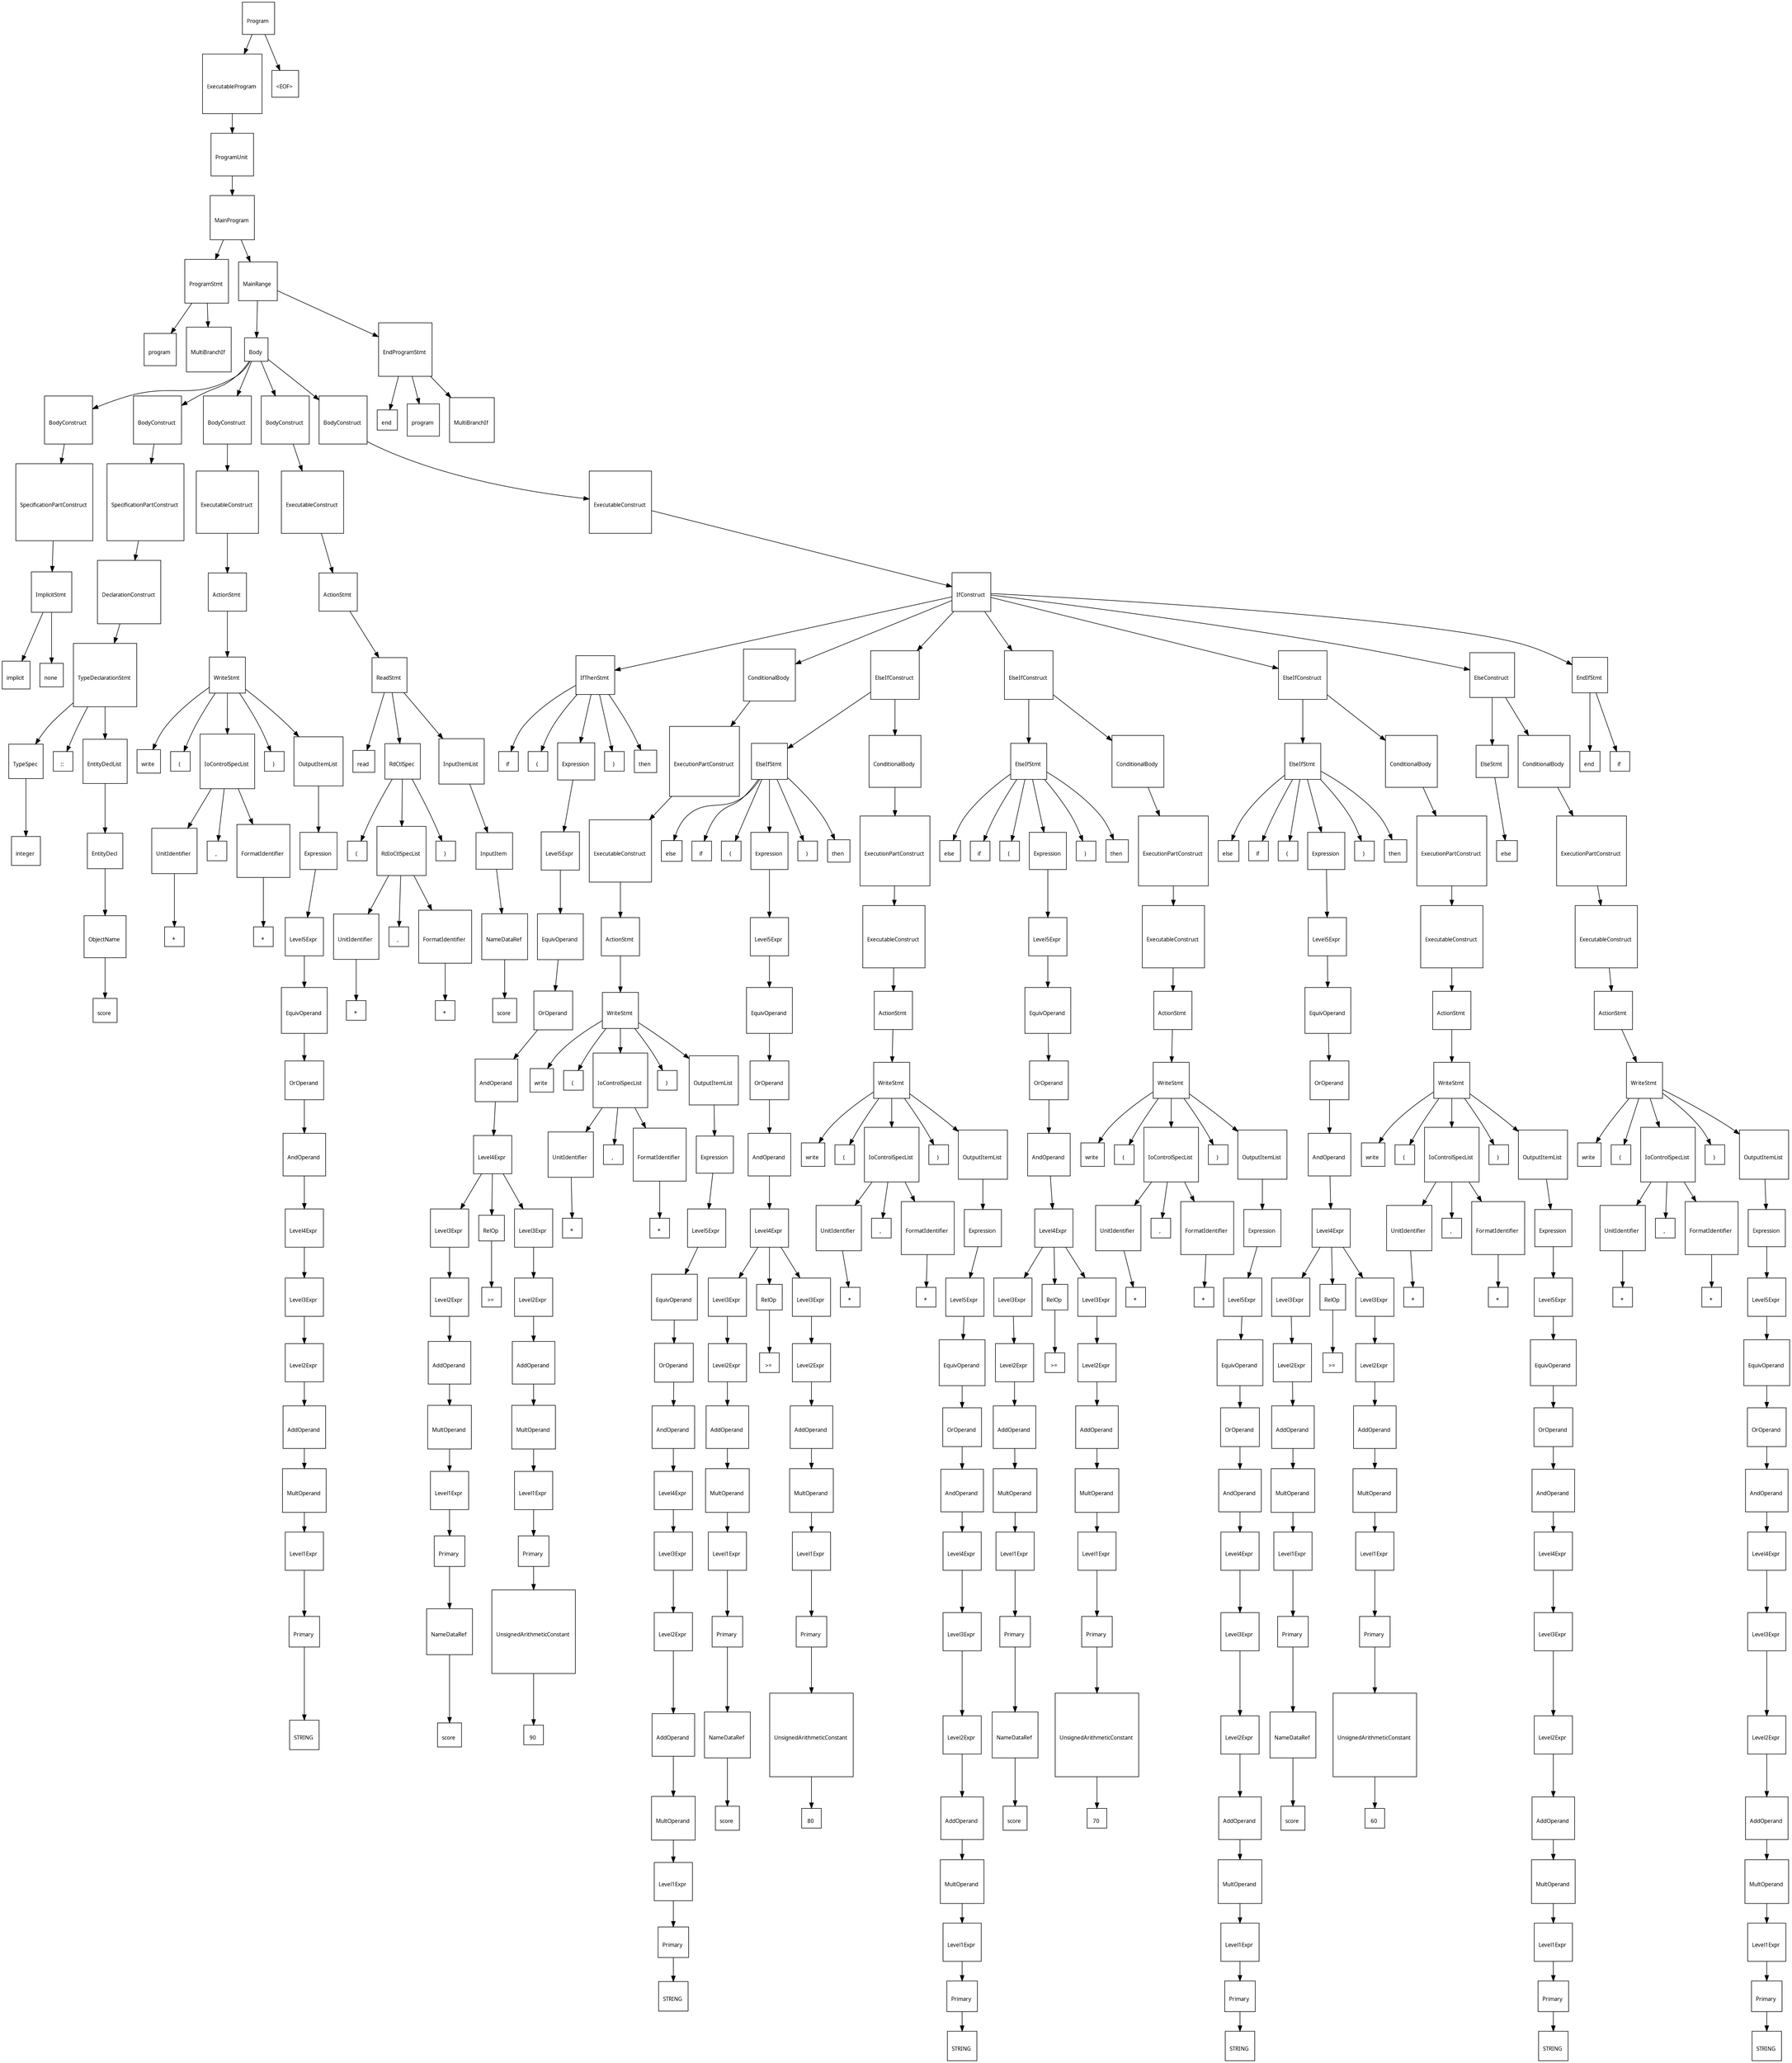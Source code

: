 digraph G {
  charset="UTF-8"
  node [shape=square, fontname="Arial Unicode MS"];
  "f06b4d95-9d9e-49a1-9ef6-45861dcf7154" [label="\lProgram \n", fontsize=10];
  "f06b4d95-9d9e-49a1-9ef6-45861dcf7154" -> "6ef49557-2f43-41cf-afa4-14e3b22a8dae";
  "6ef49557-2f43-41cf-afa4-14e3b22a8dae" [label="\lExecutableProgram \n", fontsize=10];
  "6ef49557-2f43-41cf-afa4-14e3b22a8dae" -> "ea95b938-9e3f-419e-bc08-499e6cc0ebca";
  "ea95b938-9e3f-419e-bc08-499e6cc0ebca" [label="\lProgramUnit \n", fontsize=10];
  "ea95b938-9e3f-419e-bc08-499e6cc0ebca" -> "7b833728-be76-402b-a3fd-526cce925177";
  "7b833728-be76-402b-a3fd-526cce925177" [label="\lMainProgram \n", fontsize=10];
  "7b833728-be76-402b-a3fd-526cce925177" -> "d76f8469-4300-4db9-b556-bba132d9c7d0";
  "d76f8469-4300-4db9-b556-bba132d9c7d0" [label="\lProgramStmt \n", fontsize=10];
  "d76f8469-4300-4db9-b556-bba132d9c7d0" -> "a3c76741-d4ed-4703-899a-83ff267ae8a6";
  "a3c76741-d4ed-4703-899a-83ff267ae8a6" [label="\lprogram \n", fontsize=10];
  "d76f8469-4300-4db9-b556-bba132d9c7d0" -> "4c5f57dc-0bc1-473d-a714-79f5f9cf8628";
  "4c5f57dc-0bc1-473d-a714-79f5f9cf8628" [label="\lMultiBranchIf \n", fontsize=10];
  "7b833728-be76-402b-a3fd-526cce925177" -> "bec37d78-2a01-4103-ae2a-147889702cfc";
  "bec37d78-2a01-4103-ae2a-147889702cfc" [label="\lMainRange \n", fontsize=10];
  "bec37d78-2a01-4103-ae2a-147889702cfc" -> "0a69a543-5cf5-40ec-9b94-19c2f718b346";
  "0a69a543-5cf5-40ec-9b94-19c2f718b346" [label="\lBody \n", fontsize=10];
  "0a69a543-5cf5-40ec-9b94-19c2f718b346" -> "6ed55e50-dcc4-486e-9054-e31f882bc930";
  "6ed55e50-dcc4-486e-9054-e31f882bc930" [label="\lBodyConstruct \n", fontsize=10];
  "6ed55e50-dcc4-486e-9054-e31f882bc930" -> "e005c3cd-ba6b-4ca0-af68-9b1bf806c3ac";
  "e005c3cd-ba6b-4ca0-af68-9b1bf806c3ac" [label="\lSpecificationPartConstruct \n", fontsize=10];
  "e005c3cd-ba6b-4ca0-af68-9b1bf806c3ac" -> "a0df1684-2d51-483a-a4c1-d66b6688764a";
  "a0df1684-2d51-483a-a4c1-d66b6688764a" [label="\lImplicitStmt \n", fontsize=10];
  "a0df1684-2d51-483a-a4c1-d66b6688764a" -> "8429975b-c107-40e8-a681-cbd3d19c85ae";
  "8429975b-c107-40e8-a681-cbd3d19c85ae" [label="\limplicit \n", fontsize=10];
  "a0df1684-2d51-483a-a4c1-d66b6688764a" -> "a4192654-94cc-465b-a2ce-8230db12869c";
  "a4192654-94cc-465b-a2ce-8230db12869c" [label="\lnone \n", fontsize=10];
  "0a69a543-5cf5-40ec-9b94-19c2f718b346" -> "a994a316-5fab-4b52-9f19-bf7608167824";
  "a994a316-5fab-4b52-9f19-bf7608167824" [label="\lBodyConstruct \n", fontsize=10];
  "a994a316-5fab-4b52-9f19-bf7608167824" -> "985109f2-4785-4cf6-a660-9a17e2e27ac5";
  "985109f2-4785-4cf6-a660-9a17e2e27ac5" [label="\lSpecificationPartConstruct \n", fontsize=10];
  "985109f2-4785-4cf6-a660-9a17e2e27ac5" -> "4d5986a9-c597-4f98-914e-bc23ec17ef4e";
  "4d5986a9-c597-4f98-914e-bc23ec17ef4e" [label="\lDeclarationConstruct \n", fontsize=10];
  "4d5986a9-c597-4f98-914e-bc23ec17ef4e" -> "616cc436-52bd-4fac-b694-3a21db45085a";
  "616cc436-52bd-4fac-b694-3a21db45085a" [label="\lTypeDeclarationStmt \n", fontsize=10];
  "616cc436-52bd-4fac-b694-3a21db45085a" -> "6da5c44a-2ade-480e-9c87-4683c156dd78";
  "6da5c44a-2ade-480e-9c87-4683c156dd78" [label="\lTypeSpec \n", fontsize=10];
  "6da5c44a-2ade-480e-9c87-4683c156dd78" -> "1491034b-5817-4c9c-a0b8-7696cebf4f5c";
  "1491034b-5817-4c9c-a0b8-7696cebf4f5c" [label="\linteger \n", fontsize=10];
  "616cc436-52bd-4fac-b694-3a21db45085a" -> "f651298d-c3ec-4555-a6c9-0ef1ff7d0e93";
  "f651298d-c3ec-4555-a6c9-0ef1ff7d0e93" [label="\l:: \n", fontsize=10];
  "616cc436-52bd-4fac-b694-3a21db45085a" -> "d707c6fa-30f8-4ab3-a2c1-7416728271e0";
  "d707c6fa-30f8-4ab3-a2c1-7416728271e0" [label="\lEntityDeclList \n", fontsize=10];
  "d707c6fa-30f8-4ab3-a2c1-7416728271e0" -> "c0b19340-95a8-42ba-9819-7f16925236ac";
  "c0b19340-95a8-42ba-9819-7f16925236ac" [label="\lEntityDecl \n", fontsize=10];
  "c0b19340-95a8-42ba-9819-7f16925236ac" -> "fe683424-9acf-40f3-b3e1-6119cec4769f";
  "fe683424-9acf-40f3-b3e1-6119cec4769f" [label="\lObjectName \n", fontsize=10];
  "fe683424-9acf-40f3-b3e1-6119cec4769f" -> "d3ce0704-ffdb-4a2a-a06b-995cf3bf8d2a";
  "d3ce0704-ffdb-4a2a-a06b-995cf3bf8d2a" [label="\lscore \n", fontsize=10];
  "0a69a543-5cf5-40ec-9b94-19c2f718b346" -> "0b19a3cb-9180-4b9f-837f-0cb634fa514b";
  "0b19a3cb-9180-4b9f-837f-0cb634fa514b" [label="\lBodyConstruct \n", fontsize=10];
  "0b19a3cb-9180-4b9f-837f-0cb634fa514b" -> "1eda2e1b-1eac-43e5-81ab-5df69ac20bae";
  "1eda2e1b-1eac-43e5-81ab-5df69ac20bae" [label="\lExecutableConstruct \n", fontsize=10];
  "1eda2e1b-1eac-43e5-81ab-5df69ac20bae" -> "96476c15-220b-4c5e-a4b9-60d07ed18b2b";
  "96476c15-220b-4c5e-a4b9-60d07ed18b2b" [label="\lActionStmt \n", fontsize=10];
  "96476c15-220b-4c5e-a4b9-60d07ed18b2b" -> "9dbe94da-4cdc-4bef-a876-09329180b081";
  "9dbe94da-4cdc-4bef-a876-09329180b081" [label="\lWriteStmt \n", fontsize=10];
  "9dbe94da-4cdc-4bef-a876-09329180b081" -> "715940fd-9cf3-4a71-a155-0bbcedb70d8a";
  "715940fd-9cf3-4a71-a155-0bbcedb70d8a" [label="\lwrite \n", fontsize=10];
  "9dbe94da-4cdc-4bef-a876-09329180b081" -> "45dab49e-f373-44dc-8386-6696e5bcf7f7";
  "45dab49e-f373-44dc-8386-6696e5bcf7f7" [label="\l( \n", fontsize=10];
  "9dbe94da-4cdc-4bef-a876-09329180b081" -> "75f38eeb-5def-46b4-8e54-bb1cd44a2ed0";
  "75f38eeb-5def-46b4-8e54-bb1cd44a2ed0" [label="\lIoControlSpecList \n", fontsize=10];
  "75f38eeb-5def-46b4-8e54-bb1cd44a2ed0" -> "e801c88c-355b-4648-964a-915f7bbc48a9";
  "e801c88c-355b-4648-964a-915f7bbc48a9" [label="\lUnitIdentifier \n", fontsize=10];
  "e801c88c-355b-4648-964a-915f7bbc48a9" -> "65f7e7b6-e222-4818-9bf1-805a4670ef5b";
  "65f7e7b6-e222-4818-9bf1-805a4670ef5b" [label="\l* \n", fontsize=10];
  "75f38eeb-5def-46b4-8e54-bb1cd44a2ed0" -> "ac5ab99a-e50f-45b8-bbba-40a01f7c3350";
  "ac5ab99a-e50f-45b8-bbba-40a01f7c3350" [label="\l, \n", fontsize=10];
  "75f38eeb-5def-46b4-8e54-bb1cd44a2ed0" -> "d4b12c81-2bde-4758-8254-aa76160565da";
  "d4b12c81-2bde-4758-8254-aa76160565da" [label="\lFormatIdentifier \n", fontsize=10];
  "d4b12c81-2bde-4758-8254-aa76160565da" -> "835d1408-0183-462d-bf6c-cb3c5f89f0b3";
  "835d1408-0183-462d-bf6c-cb3c5f89f0b3" [label="\l* \n", fontsize=10];
  "9dbe94da-4cdc-4bef-a876-09329180b081" -> "b94e1af7-83c1-4f4e-8474-b99625fc00e6";
  "b94e1af7-83c1-4f4e-8474-b99625fc00e6" [label="\l) \n", fontsize=10];
  "9dbe94da-4cdc-4bef-a876-09329180b081" -> "e8822846-9718-443a-9d7a-cbf1fc1b2cff";
  "e8822846-9718-443a-9d7a-cbf1fc1b2cff" [label="\lOutputItemList \n", fontsize=10];
  "e8822846-9718-443a-9d7a-cbf1fc1b2cff" -> "c79349c2-ed2f-473f-85dd-6c961001efd3";
  "c79349c2-ed2f-473f-85dd-6c961001efd3" [label="\lExpression \n", fontsize=10];
  "c79349c2-ed2f-473f-85dd-6c961001efd3" -> "f5b8756b-5dde-4b59-b46f-161a126aa75e";
  "f5b8756b-5dde-4b59-b46f-161a126aa75e" [label="\lLevel5Expr \n", fontsize=10];
  "f5b8756b-5dde-4b59-b46f-161a126aa75e" -> "f6da93d5-75b4-4ca6-8cb7-d8be3d05af55";
  "f6da93d5-75b4-4ca6-8cb7-d8be3d05af55" [label="\lEquivOperand \n", fontsize=10];
  "f6da93d5-75b4-4ca6-8cb7-d8be3d05af55" -> "cc742b3d-41c0-4f9a-a63e-6ad7de33f901";
  "cc742b3d-41c0-4f9a-a63e-6ad7de33f901" [label="\lOrOperand \n", fontsize=10];
  "cc742b3d-41c0-4f9a-a63e-6ad7de33f901" -> "9c3b3963-697e-4188-8763-80e7c01c8737";
  "9c3b3963-697e-4188-8763-80e7c01c8737" [label="\lAndOperand \n", fontsize=10];
  "9c3b3963-697e-4188-8763-80e7c01c8737" -> "7bc55b69-15c7-4f4f-8515-7b7ef6d2b158";
  "7bc55b69-15c7-4f4f-8515-7b7ef6d2b158" [label="\lLevel4Expr \n", fontsize=10];
  "7bc55b69-15c7-4f4f-8515-7b7ef6d2b158" -> "2e171342-db91-45a5-a515-ffb202a21682";
  "2e171342-db91-45a5-a515-ffb202a21682" [label="\lLevel3Expr \n", fontsize=10];
  "2e171342-db91-45a5-a515-ffb202a21682" -> "c4f4e655-a56b-417f-a6ce-c101eafe9f50";
  "c4f4e655-a56b-417f-a6ce-c101eafe9f50" [label="\lLevel2Expr \n", fontsize=10];
  "c4f4e655-a56b-417f-a6ce-c101eafe9f50" -> "a70a9905-11f9-457f-a249-65a1cf495d41";
  "a70a9905-11f9-457f-a249-65a1cf495d41" [label="\lAddOperand \n", fontsize=10];
  "a70a9905-11f9-457f-a249-65a1cf495d41" -> "343fc3af-cf2c-4a7e-bdcf-5e3381452fbe";
  "343fc3af-cf2c-4a7e-bdcf-5e3381452fbe" [label="\lMultOperand \n", fontsize=10];
  "343fc3af-cf2c-4a7e-bdcf-5e3381452fbe" -> "27dd4d8c-e6ef-4537-b8b1-47336e6a63f0";
  "27dd4d8c-e6ef-4537-b8b1-47336e6a63f0" [label="\lLevel1Expr \n", fontsize=10];
  "27dd4d8c-e6ef-4537-b8b1-47336e6a63f0" -> "6dca95f3-9591-4a22-ac29-5fbbb46ac217";
  "6dca95f3-9591-4a22-ac29-5fbbb46ac217" [label="\lPrimary \n", fontsize=10];
  "6dca95f3-9591-4a22-ac29-5fbbb46ac217" -> "950c4693-9b74-4c37-b746-a7a73bc132e2";
  "950c4693-9b74-4c37-b746-a7a73bc132e2" [label="\lSTRING \n", fontsize=10];
  "0a69a543-5cf5-40ec-9b94-19c2f718b346" -> "d5f7537b-26cd-4ccc-9946-02e3fec3b897";
  "d5f7537b-26cd-4ccc-9946-02e3fec3b897" [label="\lBodyConstruct \n", fontsize=10];
  "d5f7537b-26cd-4ccc-9946-02e3fec3b897" -> "c9cb22e3-e685-4a6b-8dfc-cbd2dd3e4a74";
  "c9cb22e3-e685-4a6b-8dfc-cbd2dd3e4a74" [label="\lExecutableConstruct \n", fontsize=10];
  "c9cb22e3-e685-4a6b-8dfc-cbd2dd3e4a74" -> "54603819-8c7a-4918-854c-b84ff5d3fe31";
  "54603819-8c7a-4918-854c-b84ff5d3fe31" [label="\lActionStmt \n", fontsize=10];
  "54603819-8c7a-4918-854c-b84ff5d3fe31" -> "e068fec2-7960-4f78-a75e-459c545941a2";
  "e068fec2-7960-4f78-a75e-459c545941a2" [label="\lReadStmt \n", fontsize=10];
  "e068fec2-7960-4f78-a75e-459c545941a2" -> "7c10c2d0-54e5-46ed-a113-2f5d17e4261c";
  "7c10c2d0-54e5-46ed-a113-2f5d17e4261c" [label="\lread \n", fontsize=10];
  "e068fec2-7960-4f78-a75e-459c545941a2" -> "bda24991-b232-439d-adc6-514fb0b5b9e5";
  "bda24991-b232-439d-adc6-514fb0b5b9e5" [label="\lRdCtlSpec \n", fontsize=10];
  "bda24991-b232-439d-adc6-514fb0b5b9e5" -> "68a0c8ea-b37d-46d3-abbe-5624b85224ad";
  "68a0c8ea-b37d-46d3-abbe-5624b85224ad" [label="\l( \n", fontsize=10];
  "bda24991-b232-439d-adc6-514fb0b5b9e5" -> "7416a346-fdf5-4db6-9190-f863cbb42750";
  "7416a346-fdf5-4db6-9190-f863cbb42750" [label="\lRdIoCtlSpecList \n", fontsize=10];
  "7416a346-fdf5-4db6-9190-f863cbb42750" -> "eb83b94e-b06e-488f-9efd-023c1f49c617";
  "eb83b94e-b06e-488f-9efd-023c1f49c617" [label="\lUnitIdentifier \n", fontsize=10];
  "eb83b94e-b06e-488f-9efd-023c1f49c617" -> "0e7d76ab-5acb-4404-8ec3-94313087d3c0";
  "0e7d76ab-5acb-4404-8ec3-94313087d3c0" [label="\l* \n", fontsize=10];
  "7416a346-fdf5-4db6-9190-f863cbb42750" -> "3c4e8f42-414e-4489-9c0d-c29dbf9c5cd1";
  "3c4e8f42-414e-4489-9c0d-c29dbf9c5cd1" [label="\l, \n", fontsize=10];
  "7416a346-fdf5-4db6-9190-f863cbb42750" -> "6b389c37-7e74-4cd9-9b0e-1be40b04823b";
  "6b389c37-7e74-4cd9-9b0e-1be40b04823b" [label="\lFormatIdentifier \n", fontsize=10];
  "6b389c37-7e74-4cd9-9b0e-1be40b04823b" -> "ae457978-498d-4106-a0df-dcef8e6d58d2";
  "ae457978-498d-4106-a0df-dcef8e6d58d2" [label="\l* \n", fontsize=10];
  "bda24991-b232-439d-adc6-514fb0b5b9e5" -> "4edf222c-2826-4f28-8348-1e27a527b42d";
  "4edf222c-2826-4f28-8348-1e27a527b42d" [label="\l) \n", fontsize=10];
  "e068fec2-7960-4f78-a75e-459c545941a2" -> "cff6b7d0-36c2-434a-aaeb-aaad757280c1";
  "cff6b7d0-36c2-434a-aaeb-aaad757280c1" [label="\lInputItemList \n", fontsize=10];
  "cff6b7d0-36c2-434a-aaeb-aaad757280c1" -> "265ebe2d-35cb-4c6e-97be-412bd915a169";
  "265ebe2d-35cb-4c6e-97be-412bd915a169" [label="\lInputItem \n", fontsize=10];
  "265ebe2d-35cb-4c6e-97be-412bd915a169" -> "8374f114-d0ad-45e3-8645-cb6c7ef3e1d4";
  "8374f114-d0ad-45e3-8645-cb6c7ef3e1d4" [label="\lNameDataRef \n", fontsize=10];
  "8374f114-d0ad-45e3-8645-cb6c7ef3e1d4" -> "0cae453f-6145-4090-b025-fa7827daa3dc";
  "0cae453f-6145-4090-b025-fa7827daa3dc" [label="\lscore \n", fontsize=10];
  "0a69a543-5cf5-40ec-9b94-19c2f718b346" -> "df52bef0-ead0-4c7e-a261-a6ccedbb6240";
  "df52bef0-ead0-4c7e-a261-a6ccedbb6240" [label="\lBodyConstruct \n", fontsize=10];
  "df52bef0-ead0-4c7e-a261-a6ccedbb6240" -> "42fddb33-dd74-475e-ab49-1d65b57a9e36";
  "42fddb33-dd74-475e-ab49-1d65b57a9e36" [label="\lExecutableConstruct \n", fontsize=10];
  "42fddb33-dd74-475e-ab49-1d65b57a9e36" -> "a9c79c30-a469-46cc-b343-cb3cd851be8f";
  "a9c79c30-a469-46cc-b343-cb3cd851be8f" [label="\lIfConstruct \n", fontsize=10];
  "a9c79c30-a469-46cc-b343-cb3cd851be8f" -> "a8b5e7a3-25d7-4a00-a1c7-0d2f0334c2a0";
  "a8b5e7a3-25d7-4a00-a1c7-0d2f0334c2a0" [label="\lIfThenStmt \n", fontsize=10];
  "a8b5e7a3-25d7-4a00-a1c7-0d2f0334c2a0" -> "9156b666-1ad0-47b1-ab79-19bef446d8a9";
  "9156b666-1ad0-47b1-ab79-19bef446d8a9" [label="\lif \n", fontsize=10];
  "a8b5e7a3-25d7-4a00-a1c7-0d2f0334c2a0" -> "d842570e-f775-463f-8079-b7a16b5b206d";
  "d842570e-f775-463f-8079-b7a16b5b206d" [label="\l( \n", fontsize=10];
  "a8b5e7a3-25d7-4a00-a1c7-0d2f0334c2a0" -> "0bae568e-5ecd-4cc9-ac82-cf00286682cb";
  "0bae568e-5ecd-4cc9-ac82-cf00286682cb" [label="\lExpression \n", fontsize=10];
  "0bae568e-5ecd-4cc9-ac82-cf00286682cb" -> "8efa3b55-bb0b-4bc9-9a70-6d524c331b93";
  "8efa3b55-bb0b-4bc9-9a70-6d524c331b93" [label="\lLevel5Expr \n", fontsize=10];
  "8efa3b55-bb0b-4bc9-9a70-6d524c331b93" -> "5d42ce94-edaa-4ae6-9dea-40c63890784c";
  "5d42ce94-edaa-4ae6-9dea-40c63890784c" [label="\lEquivOperand \n", fontsize=10];
  "5d42ce94-edaa-4ae6-9dea-40c63890784c" -> "1891ab45-35fe-4380-b54f-4ee31c096ad9";
  "1891ab45-35fe-4380-b54f-4ee31c096ad9" [label="\lOrOperand \n", fontsize=10];
  "1891ab45-35fe-4380-b54f-4ee31c096ad9" -> "82d44ea3-4192-4574-a555-22d7269407b6";
  "82d44ea3-4192-4574-a555-22d7269407b6" [label="\lAndOperand \n", fontsize=10];
  "82d44ea3-4192-4574-a555-22d7269407b6" -> "a5831a7c-1a90-48c6-9ee5-a62107c9298e";
  "a5831a7c-1a90-48c6-9ee5-a62107c9298e" [label="\lLevel4Expr \n", fontsize=10];
  "a5831a7c-1a90-48c6-9ee5-a62107c9298e" -> "32e34df1-850a-4aa1-8f4e-b3534570e77d";
  "32e34df1-850a-4aa1-8f4e-b3534570e77d" [label="\lLevel3Expr \n", fontsize=10];
  "32e34df1-850a-4aa1-8f4e-b3534570e77d" -> "b107af3a-bd65-4b57-9751-a434dd71c65e";
  "b107af3a-bd65-4b57-9751-a434dd71c65e" [label="\lLevel2Expr \n", fontsize=10];
  "b107af3a-bd65-4b57-9751-a434dd71c65e" -> "316be265-13e2-4f79-b5c9-747452c19212";
  "316be265-13e2-4f79-b5c9-747452c19212" [label="\lAddOperand \n", fontsize=10];
  "316be265-13e2-4f79-b5c9-747452c19212" -> "1bbeccdd-9df3-4f01-997a-19948d1dae5b";
  "1bbeccdd-9df3-4f01-997a-19948d1dae5b" [label="\lMultOperand \n", fontsize=10];
  "1bbeccdd-9df3-4f01-997a-19948d1dae5b" -> "b22b5f67-de4e-4fd1-abc7-0c6cd4810524";
  "b22b5f67-de4e-4fd1-abc7-0c6cd4810524" [label="\lLevel1Expr \n", fontsize=10];
  "b22b5f67-de4e-4fd1-abc7-0c6cd4810524" -> "e8228486-8a55-426c-87e4-712bdb21d86d";
  "e8228486-8a55-426c-87e4-712bdb21d86d" [label="\lPrimary \n", fontsize=10];
  "e8228486-8a55-426c-87e4-712bdb21d86d" -> "894c6f19-c84b-426c-a3b4-ee5527f80814";
  "894c6f19-c84b-426c-a3b4-ee5527f80814" [label="\lNameDataRef \n", fontsize=10];
  "894c6f19-c84b-426c-a3b4-ee5527f80814" -> "d7da6a42-7337-470f-a974-db7950ea9683";
  "d7da6a42-7337-470f-a974-db7950ea9683" [label="\lscore \n", fontsize=10];
  "a5831a7c-1a90-48c6-9ee5-a62107c9298e" -> "6fc57266-fcf9-4ea0-941a-252cc8cad449";
  "6fc57266-fcf9-4ea0-941a-252cc8cad449" [label="\lRelOp \n", fontsize=10];
  "6fc57266-fcf9-4ea0-941a-252cc8cad449" -> "5fbb2c9d-3b4e-47df-b59a-6e3e0aa6914a";
  "5fbb2c9d-3b4e-47df-b59a-6e3e0aa6914a" [label="\l&gt;= \n", fontsize=10];
  "a5831a7c-1a90-48c6-9ee5-a62107c9298e" -> "5e7e3124-8ce4-49cb-bc0c-3384c0220ec2";
  "5e7e3124-8ce4-49cb-bc0c-3384c0220ec2" [label="\lLevel3Expr \n", fontsize=10];
  "5e7e3124-8ce4-49cb-bc0c-3384c0220ec2" -> "a5a0cdc7-da22-4248-b06c-8d1439759ea6";
  "a5a0cdc7-da22-4248-b06c-8d1439759ea6" [label="\lLevel2Expr \n", fontsize=10];
  "a5a0cdc7-da22-4248-b06c-8d1439759ea6" -> "336a50f4-4459-45ba-ae73-909304d71296";
  "336a50f4-4459-45ba-ae73-909304d71296" [label="\lAddOperand \n", fontsize=10];
  "336a50f4-4459-45ba-ae73-909304d71296" -> "cb718290-85f1-4fb4-9019-8e19416b0417";
  "cb718290-85f1-4fb4-9019-8e19416b0417" [label="\lMultOperand \n", fontsize=10];
  "cb718290-85f1-4fb4-9019-8e19416b0417" -> "c0de24b3-530a-425e-8bac-a9c8ad087463";
  "c0de24b3-530a-425e-8bac-a9c8ad087463" [label="\lLevel1Expr \n", fontsize=10];
  "c0de24b3-530a-425e-8bac-a9c8ad087463" -> "2b6fc99b-9b4f-4164-b165-b7c9dd0dd195";
  "2b6fc99b-9b4f-4164-b165-b7c9dd0dd195" [label="\lPrimary \n", fontsize=10];
  "2b6fc99b-9b4f-4164-b165-b7c9dd0dd195" -> "89c6451b-899e-4fdf-9299-10f981ef1d26";
  "89c6451b-899e-4fdf-9299-10f981ef1d26" [label="\lUnsignedArithmeticConstant \n", fontsize=10];
  "89c6451b-899e-4fdf-9299-10f981ef1d26" -> "f9867c9b-9557-4ff4-930c-f27b6aee921b";
  "f9867c9b-9557-4ff4-930c-f27b6aee921b" [label="\l90 \n", fontsize=10];
  "a8b5e7a3-25d7-4a00-a1c7-0d2f0334c2a0" -> "1e0ba457-30e2-44a8-b193-4cb274ec6ea8";
  "1e0ba457-30e2-44a8-b193-4cb274ec6ea8" [label="\l) \n", fontsize=10];
  "a8b5e7a3-25d7-4a00-a1c7-0d2f0334c2a0" -> "f541ebe5-8a44-4f17-9293-925afc3ce2e3";
  "f541ebe5-8a44-4f17-9293-925afc3ce2e3" [label="\lthen \n", fontsize=10];
  "a9c79c30-a469-46cc-b343-cb3cd851be8f" -> "62e32faa-3267-4c58-bcf7-d09207da264a";
  "62e32faa-3267-4c58-bcf7-d09207da264a" [label="\lConditionalBody \n", fontsize=10];
  "62e32faa-3267-4c58-bcf7-d09207da264a" -> "7e7d0d81-a458-4be5-b67a-c415ce014b79";
  "7e7d0d81-a458-4be5-b67a-c415ce014b79" [label="\lExecutionPartConstruct \n", fontsize=10];
  "7e7d0d81-a458-4be5-b67a-c415ce014b79" -> "8d00240a-9b0b-4a50-9066-881a905bdd37";
  "8d00240a-9b0b-4a50-9066-881a905bdd37" [label="\lExecutableConstruct \n", fontsize=10];
  "8d00240a-9b0b-4a50-9066-881a905bdd37" -> "d0c92db6-bc9c-4efa-8c92-e7d9ffc81d3d";
  "d0c92db6-bc9c-4efa-8c92-e7d9ffc81d3d" [label="\lActionStmt \n", fontsize=10];
  "d0c92db6-bc9c-4efa-8c92-e7d9ffc81d3d" -> "685ab565-4290-4774-91f0-063649631487";
  "685ab565-4290-4774-91f0-063649631487" [label="\lWriteStmt \n", fontsize=10];
  "685ab565-4290-4774-91f0-063649631487" -> "4ae7a50c-8066-4336-b8f5-4422a6aadc3b";
  "4ae7a50c-8066-4336-b8f5-4422a6aadc3b" [label="\lwrite \n", fontsize=10];
  "685ab565-4290-4774-91f0-063649631487" -> "7da41588-ab7a-486c-a3e0-d1183e69bec5";
  "7da41588-ab7a-486c-a3e0-d1183e69bec5" [label="\l( \n", fontsize=10];
  "685ab565-4290-4774-91f0-063649631487" -> "87fb99cd-2901-42be-af18-8fcad0c5bc95";
  "87fb99cd-2901-42be-af18-8fcad0c5bc95" [label="\lIoControlSpecList \n", fontsize=10];
  "87fb99cd-2901-42be-af18-8fcad0c5bc95" -> "2a977fbb-110a-4ed9-8bda-d7800517368d";
  "2a977fbb-110a-4ed9-8bda-d7800517368d" [label="\lUnitIdentifier \n", fontsize=10];
  "2a977fbb-110a-4ed9-8bda-d7800517368d" -> "6eacb2c7-b4c8-4080-94af-60cdf8055e2e";
  "6eacb2c7-b4c8-4080-94af-60cdf8055e2e" [label="\l* \n", fontsize=10];
  "87fb99cd-2901-42be-af18-8fcad0c5bc95" -> "ccd58a06-d195-4673-8742-04867e514a5e";
  "ccd58a06-d195-4673-8742-04867e514a5e" [label="\l, \n", fontsize=10];
  "87fb99cd-2901-42be-af18-8fcad0c5bc95" -> "fd1a2020-e06e-4468-9f62-fcedb61dd5f9";
  "fd1a2020-e06e-4468-9f62-fcedb61dd5f9" [label="\lFormatIdentifier \n", fontsize=10];
  "fd1a2020-e06e-4468-9f62-fcedb61dd5f9" -> "8be43f35-8557-46ec-a7c6-2fdb07aa7ca8";
  "8be43f35-8557-46ec-a7c6-2fdb07aa7ca8" [label="\l* \n", fontsize=10];
  "685ab565-4290-4774-91f0-063649631487" -> "eae022ba-f53a-4e42-93a1-2637e129a8a7";
  "eae022ba-f53a-4e42-93a1-2637e129a8a7" [label="\l) \n", fontsize=10];
  "685ab565-4290-4774-91f0-063649631487" -> "1adda67b-fe5a-431e-b6a5-1d1bfa64cb40";
  "1adda67b-fe5a-431e-b6a5-1d1bfa64cb40" [label="\lOutputItemList \n", fontsize=10];
  "1adda67b-fe5a-431e-b6a5-1d1bfa64cb40" -> "233a7229-b4ee-4de6-9162-2da3bf50573f";
  "233a7229-b4ee-4de6-9162-2da3bf50573f" [label="\lExpression \n", fontsize=10];
  "233a7229-b4ee-4de6-9162-2da3bf50573f" -> "63b2988b-685f-4d33-b4ca-fbf7cc6cf094";
  "63b2988b-685f-4d33-b4ca-fbf7cc6cf094" [label="\lLevel5Expr \n", fontsize=10];
  "63b2988b-685f-4d33-b4ca-fbf7cc6cf094" -> "200c27f8-5b35-4a4f-9e5a-853684161b29";
  "200c27f8-5b35-4a4f-9e5a-853684161b29" [label="\lEquivOperand \n", fontsize=10];
  "200c27f8-5b35-4a4f-9e5a-853684161b29" -> "d91c9ce3-4329-41d9-b6b6-a9e8718146ce";
  "d91c9ce3-4329-41d9-b6b6-a9e8718146ce" [label="\lOrOperand \n", fontsize=10];
  "d91c9ce3-4329-41d9-b6b6-a9e8718146ce" -> "3c405558-6783-4e12-9324-a3eda259cc79";
  "3c405558-6783-4e12-9324-a3eda259cc79" [label="\lAndOperand \n", fontsize=10];
  "3c405558-6783-4e12-9324-a3eda259cc79" -> "ae4255a0-238e-4b6b-af90-5151447c92e2";
  "ae4255a0-238e-4b6b-af90-5151447c92e2" [label="\lLevel4Expr \n", fontsize=10];
  "ae4255a0-238e-4b6b-af90-5151447c92e2" -> "47b16b04-8275-4e08-9c8e-d57402cdbb17";
  "47b16b04-8275-4e08-9c8e-d57402cdbb17" [label="\lLevel3Expr \n", fontsize=10];
  "47b16b04-8275-4e08-9c8e-d57402cdbb17" -> "76d2924e-46be-43c8-a12e-a6f305f7e228";
  "76d2924e-46be-43c8-a12e-a6f305f7e228" [label="\lLevel2Expr \n", fontsize=10];
  "76d2924e-46be-43c8-a12e-a6f305f7e228" -> "ca0f9836-d05d-41c6-9464-3e945d6b67a1";
  "ca0f9836-d05d-41c6-9464-3e945d6b67a1" [label="\lAddOperand \n", fontsize=10];
  "ca0f9836-d05d-41c6-9464-3e945d6b67a1" -> "23b870dd-7366-4687-988d-849ddcd7d1ca";
  "23b870dd-7366-4687-988d-849ddcd7d1ca" [label="\lMultOperand \n", fontsize=10];
  "23b870dd-7366-4687-988d-849ddcd7d1ca" -> "b01f317f-bdc6-4cac-b278-3863629af8ee";
  "b01f317f-bdc6-4cac-b278-3863629af8ee" [label="\lLevel1Expr \n", fontsize=10];
  "b01f317f-bdc6-4cac-b278-3863629af8ee" -> "9d79c85a-41ff-4741-8883-a5a3a270f894";
  "9d79c85a-41ff-4741-8883-a5a3a270f894" [label="\lPrimary \n", fontsize=10];
  "9d79c85a-41ff-4741-8883-a5a3a270f894" -> "5a09cfd4-5b97-4e72-8ffb-d31148b85742";
  "5a09cfd4-5b97-4e72-8ffb-d31148b85742" [label="\lSTRING \n", fontsize=10];
  "a9c79c30-a469-46cc-b343-cb3cd851be8f" -> "03ad2e62-d775-48f9-a10a-4eb134be39dc";
  "03ad2e62-d775-48f9-a10a-4eb134be39dc" [label="\lElseIfConstruct \n", fontsize=10];
  "03ad2e62-d775-48f9-a10a-4eb134be39dc" -> "2bcf9e17-08f5-46c8-9e16-1c80d07c0ce4";
  "2bcf9e17-08f5-46c8-9e16-1c80d07c0ce4" [label="\lElseIfStmt \n", fontsize=10];
  "2bcf9e17-08f5-46c8-9e16-1c80d07c0ce4" -> "45ecd6a0-551a-47a9-ba05-d1f16a39a44e";
  "45ecd6a0-551a-47a9-ba05-d1f16a39a44e" [label="\lelse \n", fontsize=10];
  "2bcf9e17-08f5-46c8-9e16-1c80d07c0ce4" -> "59dfc7c2-3bad-421e-b639-6858a0a7076d";
  "59dfc7c2-3bad-421e-b639-6858a0a7076d" [label="\lif \n", fontsize=10];
  "2bcf9e17-08f5-46c8-9e16-1c80d07c0ce4" -> "74751011-a86d-4ae6-b05a-91a9360c90ff";
  "74751011-a86d-4ae6-b05a-91a9360c90ff" [label="\l( \n", fontsize=10];
  "2bcf9e17-08f5-46c8-9e16-1c80d07c0ce4" -> "d1e3b762-9cac-497e-9ee9-88455a5f6191";
  "d1e3b762-9cac-497e-9ee9-88455a5f6191" [label="\lExpression \n", fontsize=10];
  "d1e3b762-9cac-497e-9ee9-88455a5f6191" -> "a013f139-2ef3-49ca-9ffd-239400b0b743";
  "a013f139-2ef3-49ca-9ffd-239400b0b743" [label="\lLevel5Expr \n", fontsize=10];
  "a013f139-2ef3-49ca-9ffd-239400b0b743" -> "89e94043-1d6e-4058-b0bc-d0a9a15f010b";
  "89e94043-1d6e-4058-b0bc-d0a9a15f010b" [label="\lEquivOperand \n", fontsize=10];
  "89e94043-1d6e-4058-b0bc-d0a9a15f010b" -> "6127402d-a97b-456d-b9ce-3acee44244bf";
  "6127402d-a97b-456d-b9ce-3acee44244bf" [label="\lOrOperand \n", fontsize=10];
  "6127402d-a97b-456d-b9ce-3acee44244bf" -> "7e16124b-63ef-4a9b-8f5d-8d1ca30eab25";
  "7e16124b-63ef-4a9b-8f5d-8d1ca30eab25" [label="\lAndOperand \n", fontsize=10];
  "7e16124b-63ef-4a9b-8f5d-8d1ca30eab25" -> "26a83f34-fb13-4bbb-abe6-aa5349700ad8";
  "26a83f34-fb13-4bbb-abe6-aa5349700ad8" [label="\lLevel4Expr \n", fontsize=10];
  "26a83f34-fb13-4bbb-abe6-aa5349700ad8" -> "7d57ad10-0904-443a-b157-b2af8de07fff";
  "7d57ad10-0904-443a-b157-b2af8de07fff" [label="\lLevel3Expr \n", fontsize=10];
  "7d57ad10-0904-443a-b157-b2af8de07fff" -> "f82e03a2-472c-486e-872e-e21302c2ff74";
  "f82e03a2-472c-486e-872e-e21302c2ff74" [label="\lLevel2Expr \n", fontsize=10];
  "f82e03a2-472c-486e-872e-e21302c2ff74" -> "fb05d085-4079-4ed2-b5ee-3dad22e9d5d1";
  "fb05d085-4079-4ed2-b5ee-3dad22e9d5d1" [label="\lAddOperand \n", fontsize=10];
  "fb05d085-4079-4ed2-b5ee-3dad22e9d5d1" -> "1fd04dc1-4ba0-4f22-8a55-8d55f9021efa";
  "1fd04dc1-4ba0-4f22-8a55-8d55f9021efa" [label="\lMultOperand \n", fontsize=10];
  "1fd04dc1-4ba0-4f22-8a55-8d55f9021efa" -> "06d0cf2b-780c-489d-9f75-facf579ae8d4";
  "06d0cf2b-780c-489d-9f75-facf579ae8d4" [label="\lLevel1Expr \n", fontsize=10];
  "06d0cf2b-780c-489d-9f75-facf579ae8d4" -> "61f84ee8-8e8b-4fa9-b2fc-372a3fe85228";
  "61f84ee8-8e8b-4fa9-b2fc-372a3fe85228" [label="\lPrimary \n", fontsize=10];
  "61f84ee8-8e8b-4fa9-b2fc-372a3fe85228" -> "d24117d5-f03d-405a-b2ed-ef57ee9842ff";
  "d24117d5-f03d-405a-b2ed-ef57ee9842ff" [label="\lNameDataRef \n", fontsize=10];
  "d24117d5-f03d-405a-b2ed-ef57ee9842ff" -> "ba5babd7-9aa5-4a0a-af05-207689929890";
  "ba5babd7-9aa5-4a0a-af05-207689929890" [label="\lscore \n", fontsize=10];
  "26a83f34-fb13-4bbb-abe6-aa5349700ad8" -> "9a6d5b82-1a89-412e-997b-993b2b5575e2";
  "9a6d5b82-1a89-412e-997b-993b2b5575e2" [label="\lRelOp \n", fontsize=10];
  "9a6d5b82-1a89-412e-997b-993b2b5575e2" -> "a46183ec-606b-4864-88e6-7ed7a622460e";
  "a46183ec-606b-4864-88e6-7ed7a622460e" [label="\l&gt;= \n", fontsize=10];
  "26a83f34-fb13-4bbb-abe6-aa5349700ad8" -> "8d5d3762-a6dc-447a-bc89-e6e5688f85bd";
  "8d5d3762-a6dc-447a-bc89-e6e5688f85bd" [label="\lLevel3Expr \n", fontsize=10];
  "8d5d3762-a6dc-447a-bc89-e6e5688f85bd" -> "8b3ad26b-b0e5-4c91-9147-fa9ff4ed7d38";
  "8b3ad26b-b0e5-4c91-9147-fa9ff4ed7d38" [label="\lLevel2Expr \n", fontsize=10];
  "8b3ad26b-b0e5-4c91-9147-fa9ff4ed7d38" -> "0783c981-bd75-4093-9826-338fbd3de343";
  "0783c981-bd75-4093-9826-338fbd3de343" [label="\lAddOperand \n", fontsize=10];
  "0783c981-bd75-4093-9826-338fbd3de343" -> "293395d5-9208-431d-99d2-6b6e95524291";
  "293395d5-9208-431d-99d2-6b6e95524291" [label="\lMultOperand \n", fontsize=10];
  "293395d5-9208-431d-99d2-6b6e95524291" -> "bec0d528-63d0-4c99-bcf8-fd3d55500b0a";
  "bec0d528-63d0-4c99-bcf8-fd3d55500b0a" [label="\lLevel1Expr \n", fontsize=10];
  "bec0d528-63d0-4c99-bcf8-fd3d55500b0a" -> "26f8f87a-5cf2-49f5-9299-2a4b1cc0de2d";
  "26f8f87a-5cf2-49f5-9299-2a4b1cc0de2d" [label="\lPrimary \n", fontsize=10];
  "26f8f87a-5cf2-49f5-9299-2a4b1cc0de2d" -> "5b64b58c-29f0-4f50-951d-a79e5ad8efae";
  "5b64b58c-29f0-4f50-951d-a79e5ad8efae" [label="\lUnsignedArithmeticConstant \n", fontsize=10];
  "5b64b58c-29f0-4f50-951d-a79e5ad8efae" -> "aae01727-f298-4a02-9d49-0161c92581f7";
  "aae01727-f298-4a02-9d49-0161c92581f7" [label="\l80 \n", fontsize=10];
  "2bcf9e17-08f5-46c8-9e16-1c80d07c0ce4" -> "3cc78096-12f8-46bd-8081-d53414de52eb";
  "3cc78096-12f8-46bd-8081-d53414de52eb" [label="\l) \n", fontsize=10];
  "2bcf9e17-08f5-46c8-9e16-1c80d07c0ce4" -> "b5edf9fd-ee6b-4ff9-9af2-69a5d49c3262";
  "b5edf9fd-ee6b-4ff9-9af2-69a5d49c3262" [label="\lthen \n", fontsize=10];
  "03ad2e62-d775-48f9-a10a-4eb134be39dc" -> "b5fe2401-f3c1-4e06-877b-69f337cdacb1";
  "b5fe2401-f3c1-4e06-877b-69f337cdacb1" [label="\lConditionalBody \n", fontsize=10];
  "b5fe2401-f3c1-4e06-877b-69f337cdacb1" -> "0f8b41aa-2d13-4a98-9f98-84f1e71711f8";
  "0f8b41aa-2d13-4a98-9f98-84f1e71711f8" [label="\lExecutionPartConstruct \n", fontsize=10];
  "0f8b41aa-2d13-4a98-9f98-84f1e71711f8" -> "794afac3-a2bd-4231-9813-aaca4e30d4c2";
  "794afac3-a2bd-4231-9813-aaca4e30d4c2" [label="\lExecutableConstruct \n", fontsize=10];
  "794afac3-a2bd-4231-9813-aaca4e30d4c2" -> "e1f3a9b5-058f-45e5-a7ee-812480ce3d2a";
  "e1f3a9b5-058f-45e5-a7ee-812480ce3d2a" [label="\lActionStmt \n", fontsize=10];
  "e1f3a9b5-058f-45e5-a7ee-812480ce3d2a" -> "68cb98fb-2f77-49b5-ab28-69f35598baa1";
  "68cb98fb-2f77-49b5-ab28-69f35598baa1" [label="\lWriteStmt \n", fontsize=10];
  "68cb98fb-2f77-49b5-ab28-69f35598baa1" -> "af5a5694-8b58-4470-b93f-ba14ce1bb937";
  "af5a5694-8b58-4470-b93f-ba14ce1bb937" [label="\lwrite \n", fontsize=10];
  "68cb98fb-2f77-49b5-ab28-69f35598baa1" -> "c37b8869-9635-45e3-82af-61902ba98b77";
  "c37b8869-9635-45e3-82af-61902ba98b77" [label="\l( \n", fontsize=10];
  "68cb98fb-2f77-49b5-ab28-69f35598baa1" -> "19feec9c-0304-4e51-8f17-ca1d6102eb19";
  "19feec9c-0304-4e51-8f17-ca1d6102eb19" [label="\lIoControlSpecList \n", fontsize=10];
  "19feec9c-0304-4e51-8f17-ca1d6102eb19" -> "8e0b266b-437d-47a4-814c-ec0bb2d70e67";
  "8e0b266b-437d-47a4-814c-ec0bb2d70e67" [label="\lUnitIdentifier \n", fontsize=10];
  "8e0b266b-437d-47a4-814c-ec0bb2d70e67" -> "1c28d20d-68e1-47ac-9261-2d9f07b76ccf";
  "1c28d20d-68e1-47ac-9261-2d9f07b76ccf" [label="\l* \n", fontsize=10];
  "19feec9c-0304-4e51-8f17-ca1d6102eb19" -> "ef99ca2b-ad2d-4e3c-9e77-10340c696f4e";
  "ef99ca2b-ad2d-4e3c-9e77-10340c696f4e" [label="\l, \n", fontsize=10];
  "19feec9c-0304-4e51-8f17-ca1d6102eb19" -> "9a792924-93c5-441a-9bea-663da19f0d82";
  "9a792924-93c5-441a-9bea-663da19f0d82" [label="\lFormatIdentifier \n", fontsize=10];
  "9a792924-93c5-441a-9bea-663da19f0d82" -> "7ea9b114-c689-4adb-b250-9f7c30fd6569";
  "7ea9b114-c689-4adb-b250-9f7c30fd6569" [label="\l* \n", fontsize=10];
  "68cb98fb-2f77-49b5-ab28-69f35598baa1" -> "95964611-fe0a-4abb-a944-df8667223909";
  "95964611-fe0a-4abb-a944-df8667223909" [label="\l) \n", fontsize=10];
  "68cb98fb-2f77-49b5-ab28-69f35598baa1" -> "e78e8d05-3256-4c97-ad80-2e704f5ae8cc";
  "e78e8d05-3256-4c97-ad80-2e704f5ae8cc" [label="\lOutputItemList \n", fontsize=10];
  "e78e8d05-3256-4c97-ad80-2e704f5ae8cc" -> "93d4b717-cd54-4c11-9cd5-83e255649d23";
  "93d4b717-cd54-4c11-9cd5-83e255649d23" [label="\lExpression \n", fontsize=10];
  "93d4b717-cd54-4c11-9cd5-83e255649d23" -> "5f6b4cb2-90fc-4179-8a5a-43c123f39e59";
  "5f6b4cb2-90fc-4179-8a5a-43c123f39e59" [label="\lLevel5Expr \n", fontsize=10];
  "5f6b4cb2-90fc-4179-8a5a-43c123f39e59" -> "d0184b5c-725e-4ebe-8c0a-1983747842da";
  "d0184b5c-725e-4ebe-8c0a-1983747842da" [label="\lEquivOperand \n", fontsize=10];
  "d0184b5c-725e-4ebe-8c0a-1983747842da" -> "597fb1d1-4bf5-4622-8969-e559adf5b662";
  "597fb1d1-4bf5-4622-8969-e559adf5b662" [label="\lOrOperand \n", fontsize=10];
  "597fb1d1-4bf5-4622-8969-e559adf5b662" -> "15bd3c10-20e9-4255-825e-cbffcc0a21ad";
  "15bd3c10-20e9-4255-825e-cbffcc0a21ad" [label="\lAndOperand \n", fontsize=10];
  "15bd3c10-20e9-4255-825e-cbffcc0a21ad" -> "18e25419-caf3-48ce-a779-3e914637dabc";
  "18e25419-caf3-48ce-a779-3e914637dabc" [label="\lLevel4Expr \n", fontsize=10];
  "18e25419-caf3-48ce-a779-3e914637dabc" -> "b349632d-61a8-477d-afbb-9c54649be9f1";
  "b349632d-61a8-477d-afbb-9c54649be9f1" [label="\lLevel3Expr \n", fontsize=10];
  "b349632d-61a8-477d-afbb-9c54649be9f1" -> "f3fadd3e-4169-411a-8825-e4133760f76c";
  "f3fadd3e-4169-411a-8825-e4133760f76c" [label="\lLevel2Expr \n", fontsize=10];
  "f3fadd3e-4169-411a-8825-e4133760f76c" -> "2ce73135-eb1b-40be-8c58-21e66144c1de";
  "2ce73135-eb1b-40be-8c58-21e66144c1de" [label="\lAddOperand \n", fontsize=10];
  "2ce73135-eb1b-40be-8c58-21e66144c1de" -> "9dbdbd09-b878-441c-9a3a-ec8762dac258";
  "9dbdbd09-b878-441c-9a3a-ec8762dac258" [label="\lMultOperand \n", fontsize=10];
  "9dbdbd09-b878-441c-9a3a-ec8762dac258" -> "4af076ae-8ec0-436b-98b9-8de3e1a0077c";
  "4af076ae-8ec0-436b-98b9-8de3e1a0077c" [label="\lLevel1Expr \n", fontsize=10];
  "4af076ae-8ec0-436b-98b9-8de3e1a0077c" -> "51a006aa-1fe2-4bbf-a1bf-220402732c4d";
  "51a006aa-1fe2-4bbf-a1bf-220402732c4d" [label="\lPrimary \n", fontsize=10];
  "51a006aa-1fe2-4bbf-a1bf-220402732c4d" -> "c0264932-f282-42e3-a88e-be027e4e019f";
  "c0264932-f282-42e3-a88e-be027e4e019f" [label="\lSTRING \n", fontsize=10];
  "a9c79c30-a469-46cc-b343-cb3cd851be8f" -> "0e6e90eb-41b8-4b6e-a00d-4cef4fee0eed";
  "0e6e90eb-41b8-4b6e-a00d-4cef4fee0eed" [label="\lElseIfConstruct \n", fontsize=10];
  "0e6e90eb-41b8-4b6e-a00d-4cef4fee0eed" -> "e31f872e-b3d3-421c-8c83-c3963a87f9f8";
  "e31f872e-b3d3-421c-8c83-c3963a87f9f8" [label="\lElseIfStmt \n", fontsize=10];
  "e31f872e-b3d3-421c-8c83-c3963a87f9f8" -> "8adb0c62-1dcb-4ae8-8937-0b6a298e4c2f";
  "8adb0c62-1dcb-4ae8-8937-0b6a298e4c2f" [label="\lelse \n", fontsize=10];
  "e31f872e-b3d3-421c-8c83-c3963a87f9f8" -> "e6998a16-dcee-498d-99f3-03c49600ab48";
  "e6998a16-dcee-498d-99f3-03c49600ab48" [label="\lif \n", fontsize=10];
  "e31f872e-b3d3-421c-8c83-c3963a87f9f8" -> "b594c874-c7c0-4a70-9a59-451530af8e1a";
  "b594c874-c7c0-4a70-9a59-451530af8e1a" [label="\l( \n", fontsize=10];
  "e31f872e-b3d3-421c-8c83-c3963a87f9f8" -> "383e4305-e775-429a-8fec-dc6ab0f4b4bb";
  "383e4305-e775-429a-8fec-dc6ab0f4b4bb" [label="\lExpression \n", fontsize=10];
  "383e4305-e775-429a-8fec-dc6ab0f4b4bb" -> "3339357c-553f-4f62-b87e-4c2689ae1434";
  "3339357c-553f-4f62-b87e-4c2689ae1434" [label="\lLevel5Expr \n", fontsize=10];
  "3339357c-553f-4f62-b87e-4c2689ae1434" -> "6b9dd8fa-9a3f-4c72-9435-dbb65275bfeb";
  "6b9dd8fa-9a3f-4c72-9435-dbb65275bfeb" [label="\lEquivOperand \n", fontsize=10];
  "6b9dd8fa-9a3f-4c72-9435-dbb65275bfeb" -> "0a93a222-c72c-43fd-8862-eea615160bd0";
  "0a93a222-c72c-43fd-8862-eea615160bd0" [label="\lOrOperand \n", fontsize=10];
  "0a93a222-c72c-43fd-8862-eea615160bd0" -> "632a51f9-bc9b-4594-99b1-9abb6dccdbaa";
  "632a51f9-bc9b-4594-99b1-9abb6dccdbaa" [label="\lAndOperand \n", fontsize=10];
  "632a51f9-bc9b-4594-99b1-9abb6dccdbaa" -> "9df2bf75-b627-4d83-a780-026ac1bb446a";
  "9df2bf75-b627-4d83-a780-026ac1bb446a" [label="\lLevel4Expr \n", fontsize=10];
  "9df2bf75-b627-4d83-a780-026ac1bb446a" -> "061368bb-4b9a-497e-95ff-07b34189d693";
  "061368bb-4b9a-497e-95ff-07b34189d693" [label="\lLevel3Expr \n", fontsize=10];
  "061368bb-4b9a-497e-95ff-07b34189d693" -> "f4160ea4-2f44-4b70-b4aa-9a3b0bac9228";
  "f4160ea4-2f44-4b70-b4aa-9a3b0bac9228" [label="\lLevel2Expr \n", fontsize=10];
  "f4160ea4-2f44-4b70-b4aa-9a3b0bac9228" -> "8de0f4dc-ed5b-446b-9c1d-5ffe04dc4bad";
  "8de0f4dc-ed5b-446b-9c1d-5ffe04dc4bad" [label="\lAddOperand \n", fontsize=10];
  "8de0f4dc-ed5b-446b-9c1d-5ffe04dc4bad" -> "9b6b0db2-9ed0-4266-a241-a31385fa6bda";
  "9b6b0db2-9ed0-4266-a241-a31385fa6bda" [label="\lMultOperand \n", fontsize=10];
  "9b6b0db2-9ed0-4266-a241-a31385fa6bda" -> "e6deed53-f9a9-48b5-80c8-ec8871521872";
  "e6deed53-f9a9-48b5-80c8-ec8871521872" [label="\lLevel1Expr \n", fontsize=10];
  "e6deed53-f9a9-48b5-80c8-ec8871521872" -> "79757cdc-570a-49e2-aa8e-3d29bd74c7af";
  "79757cdc-570a-49e2-aa8e-3d29bd74c7af" [label="\lPrimary \n", fontsize=10];
  "79757cdc-570a-49e2-aa8e-3d29bd74c7af" -> "bae6d9ca-6291-4885-8d3c-568914bacf0b";
  "bae6d9ca-6291-4885-8d3c-568914bacf0b" [label="\lNameDataRef \n", fontsize=10];
  "bae6d9ca-6291-4885-8d3c-568914bacf0b" -> "9be0f070-fe86-4218-9c7c-c578f40ce206";
  "9be0f070-fe86-4218-9c7c-c578f40ce206" [label="\lscore \n", fontsize=10];
  "9df2bf75-b627-4d83-a780-026ac1bb446a" -> "20d6021f-ff71-49b4-8e3a-1b5bdd393286";
  "20d6021f-ff71-49b4-8e3a-1b5bdd393286" [label="\lRelOp \n", fontsize=10];
  "20d6021f-ff71-49b4-8e3a-1b5bdd393286" -> "639a5945-fc94-4f45-ac5b-728425ab4de6";
  "639a5945-fc94-4f45-ac5b-728425ab4de6" [label="\l&gt;= \n", fontsize=10];
  "9df2bf75-b627-4d83-a780-026ac1bb446a" -> "920f8519-4d09-4f4d-a9fc-5fbd95e3d08d";
  "920f8519-4d09-4f4d-a9fc-5fbd95e3d08d" [label="\lLevel3Expr \n", fontsize=10];
  "920f8519-4d09-4f4d-a9fc-5fbd95e3d08d" -> "6d77a8e0-ae96-4db2-a5bf-396313f78dcd";
  "6d77a8e0-ae96-4db2-a5bf-396313f78dcd" [label="\lLevel2Expr \n", fontsize=10];
  "6d77a8e0-ae96-4db2-a5bf-396313f78dcd" -> "4d34dfa0-71c1-42dd-8211-fab07a35979a";
  "4d34dfa0-71c1-42dd-8211-fab07a35979a" [label="\lAddOperand \n", fontsize=10];
  "4d34dfa0-71c1-42dd-8211-fab07a35979a" -> "6a79b846-1cb3-4bda-abe7-72fcc5816222";
  "6a79b846-1cb3-4bda-abe7-72fcc5816222" [label="\lMultOperand \n", fontsize=10];
  "6a79b846-1cb3-4bda-abe7-72fcc5816222" -> "f08a6d14-e381-4782-b097-9d44fd8a88aa";
  "f08a6d14-e381-4782-b097-9d44fd8a88aa" [label="\lLevel1Expr \n", fontsize=10];
  "f08a6d14-e381-4782-b097-9d44fd8a88aa" -> "0e3d95bd-4696-41fa-b5f0-4b05656f8c5d";
  "0e3d95bd-4696-41fa-b5f0-4b05656f8c5d" [label="\lPrimary \n", fontsize=10];
  "0e3d95bd-4696-41fa-b5f0-4b05656f8c5d" -> "62715655-8b2d-4c3e-8c3e-7997196bc97e";
  "62715655-8b2d-4c3e-8c3e-7997196bc97e" [label="\lUnsignedArithmeticConstant \n", fontsize=10];
  "62715655-8b2d-4c3e-8c3e-7997196bc97e" -> "b6ad9a80-8af0-4a93-b8eb-3d5217d031a0";
  "b6ad9a80-8af0-4a93-b8eb-3d5217d031a0" [label="\l70 \n", fontsize=10];
  "e31f872e-b3d3-421c-8c83-c3963a87f9f8" -> "88ac6819-beed-47da-9944-971a404975c4";
  "88ac6819-beed-47da-9944-971a404975c4" [label="\l) \n", fontsize=10];
  "e31f872e-b3d3-421c-8c83-c3963a87f9f8" -> "03fffc1e-5110-48e1-9fc0-e4a6c0e866f5";
  "03fffc1e-5110-48e1-9fc0-e4a6c0e866f5" [label="\lthen \n", fontsize=10];
  "0e6e90eb-41b8-4b6e-a00d-4cef4fee0eed" -> "933eaba7-60a0-4479-a2f3-6dfed83e59d5";
  "933eaba7-60a0-4479-a2f3-6dfed83e59d5" [label="\lConditionalBody \n", fontsize=10];
  "933eaba7-60a0-4479-a2f3-6dfed83e59d5" -> "366d018b-7d55-4054-8d8e-a4cbccbc516c";
  "366d018b-7d55-4054-8d8e-a4cbccbc516c" [label="\lExecutionPartConstruct \n", fontsize=10];
  "366d018b-7d55-4054-8d8e-a4cbccbc516c" -> "09067675-4264-4ea5-8c5c-1aab3b60c95c";
  "09067675-4264-4ea5-8c5c-1aab3b60c95c" [label="\lExecutableConstruct \n", fontsize=10];
  "09067675-4264-4ea5-8c5c-1aab3b60c95c" -> "ab68c99d-a21c-4077-9562-4899847cdc59";
  "ab68c99d-a21c-4077-9562-4899847cdc59" [label="\lActionStmt \n", fontsize=10];
  "ab68c99d-a21c-4077-9562-4899847cdc59" -> "0a3d1c38-1523-4779-8358-99a4d8999613";
  "0a3d1c38-1523-4779-8358-99a4d8999613" [label="\lWriteStmt \n", fontsize=10];
  "0a3d1c38-1523-4779-8358-99a4d8999613" -> "360e48e6-0700-4ed2-b56b-c10f5094ed16";
  "360e48e6-0700-4ed2-b56b-c10f5094ed16" [label="\lwrite \n", fontsize=10];
  "0a3d1c38-1523-4779-8358-99a4d8999613" -> "ac752870-0356-4db7-aec5-e1eecce8d291";
  "ac752870-0356-4db7-aec5-e1eecce8d291" [label="\l( \n", fontsize=10];
  "0a3d1c38-1523-4779-8358-99a4d8999613" -> "11b438e3-7aff-486b-b924-dd475afdde61";
  "11b438e3-7aff-486b-b924-dd475afdde61" [label="\lIoControlSpecList \n", fontsize=10];
  "11b438e3-7aff-486b-b924-dd475afdde61" -> "3fd4a0d4-8eeb-42be-b298-55e12279365e";
  "3fd4a0d4-8eeb-42be-b298-55e12279365e" [label="\lUnitIdentifier \n", fontsize=10];
  "3fd4a0d4-8eeb-42be-b298-55e12279365e" -> "ac4d3208-20e6-42e0-92d0-5e420ffc41d5";
  "ac4d3208-20e6-42e0-92d0-5e420ffc41d5" [label="\l* \n", fontsize=10];
  "11b438e3-7aff-486b-b924-dd475afdde61" -> "e7200f8f-6be6-448a-9176-6c31afeaf3ee";
  "e7200f8f-6be6-448a-9176-6c31afeaf3ee" [label="\l, \n", fontsize=10];
  "11b438e3-7aff-486b-b924-dd475afdde61" -> "085d3bba-94e0-4834-a23c-80d92a86dc45";
  "085d3bba-94e0-4834-a23c-80d92a86dc45" [label="\lFormatIdentifier \n", fontsize=10];
  "085d3bba-94e0-4834-a23c-80d92a86dc45" -> "0790a8e0-a31d-4841-b815-402ca2c75137";
  "0790a8e0-a31d-4841-b815-402ca2c75137" [label="\l* \n", fontsize=10];
  "0a3d1c38-1523-4779-8358-99a4d8999613" -> "658ec4ec-1e8f-451d-b723-ad3720d1cc5d";
  "658ec4ec-1e8f-451d-b723-ad3720d1cc5d" [label="\l) \n", fontsize=10];
  "0a3d1c38-1523-4779-8358-99a4d8999613" -> "b6f62d73-5fa8-4dd1-8426-500e57c64c3b";
  "b6f62d73-5fa8-4dd1-8426-500e57c64c3b" [label="\lOutputItemList \n", fontsize=10];
  "b6f62d73-5fa8-4dd1-8426-500e57c64c3b" -> "c1458ead-5628-4ca3-a837-5ab55f63e900";
  "c1458ead-5628-4ca3-a837-5ab55f63e900" [label="\lExpression \n", fontsize=10];
  "c1458ead-5628-4ca3-a837-5ab55f63e900" -> "291793cb-d80a-444b-b905-f38d58bdda70";
  "291793cb-d80a-444b-b905-f38d58bdda70" [label="\lLevel5Expr \n", fontsize=10];
  "291793cb-d80a-444b-b905-f38d58bdda70" -> "7c0b0aaa-0e39-4efc-8200-276b5e904038";
  "7c0b0aaa-0e39-4efc-8200-276b5e904038" [label="\lEquivOperand \n", fontsize=10];
  "7c0b0aaa-0e39-4efc-8200-276b5e904038" -> "ca1a9ca7-ca54-403d-a546-a3e0755d5e1e";
  "ca1a9ca7-ca54-403d-a546-a3e0755d5e1e" [label="\lOrOperand \n", fontsize=10];
  "ca1a9ca7-ca54-403d-a546-a3e0755d5e1e" -> "5049e653-0fac-452b-bbca-3d566dbb011f";
  "5049e653-0fac-452b-bbca-3d566dbb011f" [label="\lAndOperand \n", fontsize=10];
  "5049e653-0fac-452b-bbca-3d566dbb011f" -> "8fefafa5-012e-46f1-a9fb-9127a5dd8960";
  "8fefafa5-012e-46f1-a9fb-9127a5dd8960" [label="\lLevel4Expr \n", fontsize=10];
  "8fefafa5-012e-46f1-a9fb-9127a5dd8960" -> "48ba4176-047a-4e4c-b6ed-063ba62231ff";
  "48ba4176-047a-4e4c-b6ed-063ba62231ff" [label="\lLevel3Expr \n", fontsize=10];
  "48ba4176-047a-4e4c-b6ed-063ba62231ff" -> "3e70f689-ac41-4a8c-85a6-a2ce39f0fc53";
  "3e70f689-ac41-4a8c-85a6-a2ce39f0fc53" [label="\lLevel2Expr \n", fontsize=10];
  "3e70f689-ac41-4a8c-85a6-a2ce39f0fc53" -> "1104f78c-f42d-4b49-a94d-eec13abd2f0d";
  "1104f78c-f42d-4b49-a94d-eec13abd2f0d" [label="\lAddOperand \n", fontsize=10];
  "1104f78c-f42d-4b49-a94d-eec13abd2f0d" -> "c8c99a23-d099-40e2-b573-019225c7ee97";
  "c8c99a23-d099-40e2-b573-019225c7ee97" [label="\lMultOperand \n", fontsize=10];
  "c8c99a23-d099-40e2-b573-019225c7ee97" -> "33c2e25c-b65e-42bb-bacb-abfe55611f4a";
  "33c2e25c-b65e-42bb-bacb-abfe55611f4a" [label="\lLevel1Expr \n", fontsize=10];
  "33c2e25c-b65e-42bb-bacb-abfe55611f4a" -> "72ec28c3-208e-4905-a0e4-c3f2a1a27d6f";
  "72ec28c3-208e-4905-a0e4-c3f2a1a27d6f" [label="\lPrimary \n", fontsize=10];
  "72ec28c3-208e-4905-a0e4-c3f2a1a27d6f" -> "b331f9f6-f4d2-4a6d-bcbb-a3ee56ca88c1";
  "b331f9f6-f4d2-4a6d-bcbb-a3ee56ca88c1" [label="\lSTRING \n", fontsize=10];
  "a9c79c30-a469-46cc-b343-cb3cd851be8f" -> "9ffe1f3d-624e-4ebc-9cd3-47712026356d";
  "9ffe1f3d-624e-4ebc-9cd3-47712026356d" [label="\lElseIfConstruct \n", fontsize=10];
  "9ffe1f3d-624e-4ebc-9cd3-47712026356d" -> "4a4aa9d6-15ec-4f00-85f1-b5fc8d6c1e66";
  "4a4aa9d6-15ec-4f00-85f1-b5fc8d6c1e66" [label="\lElseIfStmt \n", fontsize=10];
  "4a4aa9d6-15ec-4f00-85f1-b5fc8d6c1e66" -> "6816fa51-254f-4753-8c88-7683de010ad6";
  "6816fa51-254f-4753-8c88-7683de010ad6" [label="\lelse \n", fontsize=10];
  "4a4aa9d6-15ec-4f00-85f1-b5fc8d6c1e66" -> "e056e77f-3bdc-4dd7-b4e0-712b9c1b7996";
  "e056e77f-3bdc-4dd7-b4e0-712b9c1b7996" [label="\lif \n", fontsize=10];
  "4a4aa9d6-15ec-4f00-85f1-b5fc8d6c1e66" -> "8ab07a5b-1327-46f9-8ba0-ea20e094d7bc";
  "8ab07a5b-1327-46f9-8ba0-ea20e094d7bc" [label="\l( \n", fontsize=10];
  "4a4aa9d6-15ec-4f00-85f1-b5fc8d6c1e66" -> "e0b4a959-b57a-4339-800b-83a2a5b4636f";
  "e0b4a959-b57a-4339-800b-83a2a5b4636f" [label="\lExpression \n", fontsize=10];
  "e0b4a959-b57a-4339-800b-83a2a5b4636f" -> "9ea0fbc8-de16-4862-8736-876c77ef77f1";
  "9ea0fbc8-de16-4862-8736-876c77ef77f1" [label="\lLevel5Expr \n", fontsize=10];
  "9ea0fbc8-de16-4862-8736-876c77ef77f1" -> "3862cdc2-46b8-4dc3-bfff-6654c4f6ba5c";
  "3862cdc2-46b8-4dc3-bfff-6654c4f6ba5c" [label="\lEquivOperand \n", fontsize=10];
  "3862cdc2-46b8-4dc3-bfff-6654c4f6ba5c" -> "43ca0094-ae65-44f6-841c-f0137018014b";
  "43ca0094-ae65-44f6-841c-f0137018014b" [label="\lOrOperand \n", fontsize=10];
  "43ca0094-ae65-44f6-841c-f0137018014b" -> "48e2d6f1-ece0-4eec-99e8-e6e9914d5eaf";
  "48e2d6f1-ece0-4eec-99e8-e6e9914d5eaf" [label="\lAndOperand \n", fontsize=10];
  "48e2d6f1-ece0-4eec-99e8-e6e9914d5eaf" -> "5d3e1eea-586e-4b34-9f2e-d8fb8d9bd2e7";
  "5d3e1eea-586e-4b34-9f2e-d8fb8d9bd2e7" [label="\lLevel4Expr \n", fontsize=10];
  "5d3e1eea-586e-4b34-9f2e-d8fb8d9bd2e7" -> "b8d6b37c-1542-4a04-a3e3-0d2a0daa357f";
  "b8d6b37c-1542-4a04-a3e3-0d2a0daa357f" [label="\lLevel3Expr \n", fontsize=10];
  "b8d6b37c-1542-4a04-a3e3-0d2a0daa357f" -> "f0ff81ec-bb34-4a81-a4cc-be56807e20b1";
  "f0ff81ec-bb34-4a81-a4cc-be56807e20b1" [label="\lLevel2Expr \n", fontsize=10];
  "f0ff81ec-bb34-4a81-a4cc-be56807e20b1" -> "cd35e1ae-c4f1-4440-9229-e16e08c42d18";
  "cd35e1ae-c4f1-4440-9229-e16e08c42d18" [label="\lAddOperand \n", fontsize=10];
  "cd35e1ae-c4f1-4440-9229-e16e08c42d18" -> "c19f85ad-1d20-4025-8546-2baf5aac7482";
  "c19f85ad-1d20-4025-8546-2baf5aac7482" [label="\lMultOperand \n", fontsize=10];
  "c19f85ad-1d20-4025-8546-2baf5aac7482" -> "b311ab47-4e29-4e61-876b-22d3a543ba9e";
  "b311ab47-4e29-4e61-876b-22d3a543ba9e" [label="\lLevel1Expr \n", fontsize=10];
  "b311ab47-4e29-4e61-876b-22d3a543ba9e" -> "67796bc2-8ab0-4856-b33e-d34e2ec08b3b";
  "67796bc2-8ab0-4856-b33e-d34e2ec08b3b" [label="\lPrimary \n", fontsize=10];
  "67796bc2-8ab0-4856-b33e-d34e2ec08b3b" -> "653999da-950a-4dcd-b38b-f07fd1307a7d";
  "653999da-950a-4dcd-b38b-f07fd1307a7d" [label="\lNameDataRef \n", fontsize=10];
  "653999da-950a-4dcd-b38b-f07fd1307a7d" -> "7d3c008f-7116-45bf-8c80-55936b097578";
  "7d3c008f-7116-45bf-8c80-55936b097578" [label="\lscore \n", fontsize=10];
  "5d3e1eea-586e-4b34-9f2e-d8fb8d9bd2e7" -> "98d48df0-395b-4fc9-abc4-77800c756310";
  "98d48df0-395b-4fc9-abc4-77800c756310" [label="\lRelOp \n", fontsize=10];
  "98d48df0-395b-4fc9-abc4-77800c756310" -> "c6fb16e2-d239-4b34-9f0c-fac8ca76e0ed";
  "c6fb16e2-d239-4b34-9f0c-fac8ca76e0ed" [label="\l&gt;= \n", fontsize=10];
  "5d3e1eea-586e-4b34-9f2e-d8fb8d9bd2e7" -> "ad07fe6b-4d33-4d33-a3d1-07973a448bfc";
  "ad07fe6b-4d33-4d33-a3d1-07973a448bfc" [label="\lLevel3Expr \n", fontsize=10];
  "ad07fe6b-4d33-4d33-a3d1-07973a448bfc" -> "43ce7604-601b-476d-8e19-cd1e74d25a26";
  "43ce7604-601b-476d-8e19-cd1e74d25a26" [label="\lLevel2Expr \n", fontsize=10];
  "43ce7604-601b-476d-8e19-cd1e74d25a26" -> "a168a741-6269-44dc-a864-71c0d17d0dfd";
  "a168a741-6269-44dc-a864-71c0d17d0dfd" [label="\lAddOperand \n", fontsize=10];
  "a168a741-6269-44dc-a864-71c0d17d0dfd" -> "de6267f2-80f5-421e-bdfe-fe8f8983cf9d";
  "de6267f2-80f5-421e-bdfe-fe8f8983cf9d" [label="\lMultOperand \n", fontsize=10];
  "de6267f2-80f5-421e-bdfe-fe8f8983cf9d" -> "0e158305-9752-486f-8c73-84e070e7b9c3";
  "0e158305-9752-486f-8c73-84e070e7b9c3" [label="\lLevel1Expr \n", fontsize=10];
  "0e158305-9752-486f-8c73-84e070e7b9c3" -> "46e2e34c-805b-4254-876d-0fd5c33a8490";
  "46e2e34c-805b-4254-876d-0fd5c33a8490" [label="\lPrimary \n", fontsize=10];
  "46e2e34c-805b-4254-876d-0fd5c33a8490" -> "817addf2-791d-468e-8a5c-15cfd657ccb6";
  "817addf2-791d-468e-8a5c-15cfd657ccb6" [label="\lUnsignedArithmeticConstant \n", fontsize=10];
  "817addf2-791d-468e-8a5c-15cfd657ccb6" -> "246852a7-5218-498d-9c14-fe1cce75afbb";
  "246852a7-5218-498d-9c14-fe1cce75afbb" [label="\l60 \n", fontsize=10];
  "4a4aa9d6-15ec-4f00-85f1-b5fc8d6c1e66" -> "09f7c961-2d69-4724-904d-48641989dc0c";
  "09f7c961-2d69-4724-904d-48641989dc0c" [label="\l) \n", fontsize=10];
  "4a4aa9d6-15ec-4f00-85f1-b5fc8d6c1e66" -> "26aa0df4-a69a-4f41-be83-c800ceb97d19";
  "26aa0df4-a69a-4f41-be83-c800ceb97d19" [label="\lthen \n", fontsize=10];
  "9ffe1f3d-624e-4ebc-9cd3-47712026356d" -> "0987691d-3c6d-4804-84ff-13f1f68ff497";
  "0987691d-3c6d-4804-84ff-13f1f68ff497" [label="\lConditionalBody \n", fontsize=10];
  "0987691d-3c6d-4804-84ff-13f1f68ff497" -> "f0c898a2-7d68-4610-b66d-276142f61690";
  "f0c898a2-7d68-4610-b66d-276142f61690" [label="\lExecutionPartConstruct \n", fontsize=10];
  "f0c898a2-7d68-4610-b66d-276142f61690" -> "d8e3b938-bf92-41d0-bb04-c9b394cb796a";
  "d8e3b938-bf92-41d0-bb04-c9b394cb796a" [label="\lExecutableConstruct \n", fontsize=10];
  "d8e3b938-bf92-41d0-bb04-c9b394cb796a" -> "ad0c411c-3de9-4ffa-b877-7cfbdcd82624";
  "ad0c411c-3de9-4ffa-b877-7cfbdcd82624" [label="\lActionStmt \n", fontsize=10];
  "ad0c411c-3de9-4ffa-b877-7cfbdcd82624" -> "da6eba22-dd74-409d-93b2-34bc58598f01";
  "da6eba22-dd74-409d-93b2-34bc58598f01" [label="\lWriteStmt \n", fontsize=10];
  "da6eba22-dd74-409d-93b2-34bc58598f01" -> "b7846a01-0633-488c-84ae-703803307b0b";
  "b7846a01-0633-488c-84ae-703803307b0b" [label="\lwrite \n", fontsize=10];
  "da6eba22-dd74-409d-93b2-34bc58598f01" -> "6c50113a-565a-4bdf-9266-5dcf5d12408e";
  "6c50113a-565a-4bdf-9266-5dcf5d12408e" [label="\l( \n", fontsize=10];
  "da6eba22-dd74-409d-93b2-34bc58598f01" -> "5a7911ea-e169-4889-ae4c-c7706804e52b";
  "5a7911ea-e169-4889-ae4c-c7706804e52b" [label="\lIoControlSpecList \n", fontsize=10];
  "5a7911ea-e169-4889-ae4c-c7706804e52b" -> "5a024d2f-62fd-4c47-8045-128abef50ce3";
  "5a024d2f-62fd-4c47-8045-128abef50ce3" [label="\lUnitIdentifier \n", fontsize=10];
  "5a024d2f-62fd-4c47-8045-128abef50ce3" -> "61def217-71ea-4343-ab73-182eb59db9a3";
  "61def217-71ea-4343-ab73-182eb59db9a3" [label="\l* \n", fontsize=10];
  "5a7911ea-e169-4889-ae4c-c7706804e52b" -> "dbae80e9-df46-498a-9916-c6178604f123";
  "dbae80e9-df46-498a-9916-c6178604f123" [label="\l, \n", fontsize=10];
  "5a7911ea-e169-4889-ae4c-c7706804e52b" -> "7dd88d14-f835-4925-96df-b657382c30e5";
  "7dd88d14-f835-4925-96df-b657382c30e5" [label="\lFormatIdentifier \n", fontsize=10];
  "7dd88d14-f835-4925-96df-b657382c30e5" -> "11b7b20e-a33b-48bb-b5ed-f1e86e33451b";
  "11b7b20e-a33b-48bb-b5ed-f1e86e33451b" [label="\l* \n", fontsize=10];
  "da6eba22-dd74-409d-93b2-34bc58598f01" -> "f206d21e-0f58-4d0b-821f-b578f110a743";
  "f206d21e-0f58-4d0b-821f-b578f110a743" [label="\l) \n", fontsize=10];
  "da6eba22-dd74-409d-93b2-34bc58598f01" -> "f13ec6e3-eaf5-4ae8-9ad8-3cfcdb4d2eb6";
  "f13ec6e3-eaf5-4ae8-9ad8-3cfcdb4d2eb6" [label="\lOutputItemList \n", fontsize=10];
  "f13ec6e3-eaf5-4ae8-9ad8-3cfcdb4d2eb6" -> "f6320915-4d32-423c-9eb3-146bd011c0de";
  "f6320915-4d32-423c-9eb3-146bd011c0de" [label="\lExpression \n", fontsize=10];
  "f6320915-4d32-423c-9eb3-146bd011c0de" -> "dbcdf40c-e839-4f30-ade2-39ae6fda0082";
  "dbcdf40c-e839-4f30-ade2-39ae6fda0082" [label="\lLevel5Expr \n", fontsize=10];
  "dbcdf40c-e839-4f30-ade2-39ae6fda0082" -> "02cae4b6-a667-45f5-b79d-3988dbbb52d8";
  "02cae4b6-a667-45f5-b79d-3988dbbb52d8" [label="\lEquivOperand \n", fontsize=10];
  "02cae4b6-a667-45f5-b79d-3988dbbb52d8" -> "8bbb70e3-ce00-4c4f-8f0f-446f9601d9e4";
  "8bbb70e3-ce00-4c4f-8f0f-446f9601d9e4" [label="\lOrOperand \n", fontsize=10];
  "8bbb70e3-ce00-4c4f-8f0f-446f9601d9e4" -> "1906ee43-7cce-45ee-b939-d77292d77c41";
  "1906ee43-7cce-45ee-b939-d77292d77c41" [label="\lAndOperand \n", fontsize=10];
  "1906ee43-7cce-45ee-b939-d77292d77c41" -> "5b42a40b-7e91-4388-a709-9a5f19f0322b";
  "5b42a40b-7e91-4388-a709-9a5f19f0322b" [label="\lLevel4Expr \n", fontsize=10];
  "5b42a40b-7e91-4388-a709-9a5f19f0322b" -> "ae80cf16-78d3-4c75-a173-6d80430be886";
  "ae80cf16-78d3-4c75-a173-6d80430be886" [label="\lLevel3Expr \n", fontsize=10];
  "ae80cf16-78d3-4c75-a173-6d80430be886" -> "291950f4-6b5c-488d-b96d-7c3861c45dcc";
  "291950f4-6b5c-488d-b96d-7c3861c45dcc" [label="\lLevel2Expr \n", fontsize=10];
  "291950f4-6b5c-488d-b96d-7c3861c45dcc" -> "12439660-24e4-4c7c-9070-6c92846716fc";
  "12439660-24e4-4c7c-9070-6c92846716fc" [label="\lAddOperand \n", fontsize=10];
  "12439660-24e4-4c7c-9070-6c92846716fc" -> "154f9562-8e8e-4529-905c-b5100b68680e";
  "154f9562-8e8e-4529-905c-b5100b68680e" [label="\lMultOperand \n", fontsize=10];
  "154f9562-8e8e-4529-905c-b5100b68680e" -> "5c039883-8300-40d7-a217-28758c7de64c";
  "5c039883-8300-40d7-a217-28758c7de64c" [label="\lLevel1Expr \n", fontsize=10];
  "5c039883-8300-40d7-a217-28758c7de64c" -> "2d3247d3-17e6-4b2d-90d8-6a00fcec8945";
  "2d3247d3-17e6-4b2d-90d8-6a00fcec8945" [label="\lPrimary \n", fontsize=10];
  "2d3247d3-17e6-4b2d-90d8-6a00fcec8945" -> "8c4d68ee-0386-417b-b9df-5d5cfbc565c9";
  "8c4d68ee-0386-417b-b9df-5d5cfbc565c9" [label="\lSTRING \n", fontsize=10];
  "a9c79c30-a469-46cc-b343-cb3cd851be8f" -> "30ca7342-f370-44eb-9648-f55df50db71c";
  "30ca7342-f370-44eb-9648-f55df50db71c" [label="\lElseConstruct \n", fontsize=10];
  "30ca7342-f370-44eb-9648-f55df50db71c" -> "3d172187-c514-499e-9272-fb6dce7119f7";
  "3d172187-c514-499e-9272-fb6dce7119f7" [label="\lElseStmt \n", fontsize=10];
  "3d172187-c514-499e-9272-fb6dce7119f7" -> "9d098343-0514-4f43-81aa-98fc30e3741b";
  "9d098343-0514-4f43-81aa-98fc30e3741b" [label="\lelse \n", fontsize=10];
  "30ca7342-f370-44eb-9648-f55df50db71c" -> "27e9a85b-7ff1-4b6f-a86e-1ecabd28422e";
  "27e9a85b-7ff1-4b6f-a86e-1ecabd28422e" [label="\lConditionalBody \n", fontsize=10];
  "27e9a85b-7ff1-4b6f-a86e-1ecabd28422e" -> "e7b01c31-65df-49e3-95c6-753b090e145d";
  "e7b01c31-65df-49e3-95c6-753b090e145d" [label="\lExecutionPartConstruct \n", fontsize=10];
  "e7b01c31-65df-49e3-95c6-753b090e145d" -> "4311d383-d89a-4ce5-87d8-4f8ed1a25d61";
  "4311d383-d89a-4ce5-87d8-4f8ed1a25d61" [label="\lExecutableConstruct \n", fontsize=10];
  "4311d383-d89a-4ce5-87d8-4f8ed1a25d61" -> "015cbb4c-f94d-4fa6-ba63-467c51fa3e93";
  "015cbb4c-f94d-4fa6-ba63-467c51fa3e93" [label="\lActionStmt \n", fontsize=10];
  "015cbb4c-f94d-4fa6-ba63-467c51fa3e93" -> "a5627eab-a3ab-4081-8e32-99ff06acf14e";
  "a5627eab-a3ab-4081-8e32-99ff06acf14e" [label="\lWriteStmt \n", fontsize=10];
  "a5627eab-a3ab-4081-8e32-99ff06acf14e" -> "1481074f-463d-4205-84d0-764e87cba8cc";
  "1481074f-463d-4205-84d0-764e87cba8cc" [label="\lwrite \n", fontsize=10];
  "a5627eab-a3ab-4081-8e32-99ff06acf14e" -> "a08f2fa1-c719-46f8-a98d-d83d3b5f6ecf";
  "a08f2fa1-c719-46f8-a98d-d83d3b5f6ecf" [label="\l( \n", fontsize=10];
  "a5627eab-a3ab-4081-8e32-99ff06acf14e" -> "9ec6148b-2fb0-4fec-9b4a-7d8757a8dd90";
  "9ec6148b-2fb0-4fec-9b4a-7d8757a8dd90" [label="\lIoControlSpecList \n", fontsize=10];
  "9ec6148b-2fb0-4fec-9b4a-7d8757a8dd90" -> "757926fa-654e-4205-8571-4c9aac98de2d";
  "757926fa-654e-4205-8571-4c9aac98de2d" [label="\lUnitIdentifier \n", fontsize=10];
  "757926fa-654e-4205-8571-4c9aac98de2d" -> "a3bb9f89-e09a-4dec-82fc-4994b241ab5b";
  "a3bb9f89-e09a-4dec-82fc-4994b241ab5b" [label="\l* \n", fontsize=10];
  "9ec6148b-2fb0-4fec-9b4a-7d8757a8dd90" -> "49a77ca2-1e38-479a-a82b-68c3e1f72c84";
  "49a77ca2-1e38-479a-a82b-68c3e1f72c84" [label="\l, \n", fontsize=10];
  "9ec6148b-2fb0-4fec-9b4a-7d8757a8dd90" -> "f4a84858-50f8-4edc-9618-fb287f0c3355";
  "f4a84858-50f8-4edc-9618-fb287f0c3355" [label="\lFormatIdentifier \n", fontsize=10];
  "f4a84858-50f8-4edc-9618-fb287f0c3355" -> "9272b9a6-6fd2-47e4-ac82-9dadbd8cf07a";
  "9272b9a6-6fd2-47e4-ac82-9dadbd8cf07a" [label="\l* \n", fontsize=10];
  "a5627eab-a3ab-4081-8e32-99ff06acf14e" -> "709a7385-6fa9-4010-b939-e919624d66db";
  "709a7385-6fa9-4010-b939-e919624d66db" [label="\l) \n", fontsize=10];
  "a5627eab-a3ab-4081-8e32-99ff06acf14e" -> "27baefdb-461f-4ffe-8196-2ba9dc5b68e1";
  "27baefdb-461f-4ffe-8196-2ba9dc5b68e1" [label="\lOutputItemList \n", fontsize=10];
  "27baefdb-461f-4ffe-8196-2ba9dc5b68e1" -> "1a53395f-10ed-4755-8cf7-aa19ba5f8d9a";
  "1a53395f-10ed-4755-8cf7-aa19ba5f8d9a" [label="\lExpression \n", fontsize=10];
  "1a53395f-10ed-4755-8cf7-aa19ba5f8d9a" -> "6431e4ae-5321-446c-9caa-fae6a6d25d8a";
  "6431e4ae-5321-446c-9caa-fae6a6d25d8a" [label="\lLevel5Expr \n", fontsize=10];
  "6431e4ae-5321-446c-9caa-fae6a6d25d8a" -> "68c885b8-714c-45d7-80f7-2b7f26fff678";
  "68c885b8-714c-45d7-80f7-2b7f26fff678" [label="\lEquivOperand \n", fontsize=10];
  "68c885b8-714c-45d7-80f7-2b7f26fff678" -> "f5090145-cc5f-4c08-aa9b-cc4971b5b768";
  "f5090145-cc5f-4c08-aa9b-cc4971b5b768" [label="\lOrOperand \n", fontsize=10];
  "f5090145-cc5f-4c08-aa9b-cc4971b5b768" -> "ee868d26-64bb-4814-bd30-4a33ad6d30f3";
  "ee868d26-64bb-4814-bd30-4a33ad6d30f3" [label="\lAndOperand \n", fontsize=10];
  "ee868d26-64bb-4814-bd30-4a33ad6d30f3" -> "8e6f3ba1-7323-4e62-93ea-7ad09ccd477f";
  "8e6f3ba1-7323-4e62-93ea-7ad09ccd477f" [label="\lLevel4Expr \n", fontsize=10];
  "8e6f3ba1-7323-4e62-93ea-7ad09ccd477f" -> "af49ee42-c9e2-4179-bb25-203311da325c";
  "af49ee42-c9e2-4179-bb25-203311da325c" [label="\lLevel3Expr \n", fontsize=10];
  "af49ee42-c9e2-4179-bb25-203311da325c" -> "6065b889-1411-478c-a23c-3d600d745e20";
  "6065b889-1411-478c-a23c-3d600d745e20" [label="\lLevel2Expr \n", fontsize=10];
  "6065b889-1411-478c-a23c-3d600d745e20" -> "39d9b6c5-ab74-44fb-b75c-5b8e3553645e";
  "39d9b6c5-ab74-44fb-b75c-5b8e3553645e" [label="\lAddOperand \n", fontsize=10];
  "39d9b6c5-ab74-44fb-b75c-5b8e3553645e" -> "cff170a7-29b9-45b5-adf6-43c6e7bd8174";
  "cff170a7-29b9-45b5-adf6-43c6e7bd8174" [label="\lMultOperand \n", fontsize=10];
  "cff170a7-29b9-45b5-adf6-43c6e7bd8174" -> "a6aa6311-00c8-4aa6-86e3-98c9613d3b9c";
  "a6aa6311-00c8-4aa6-86e3-98c9613d3b9c" [label="\lLevel1Expr \n", fontsize=10];
  "a6aa6311-00c8-4aa6-86e3-98c9613d3b9c" -> "8244b42c-ff27-49b4-949e-ca42d05eb06c";
  "8244b42c-ff27-49b4-949e-ca42d05eb06c" [label="\lPrimary \n", fontsize=10];
  "8244b42c-ff27-49b4-949e-ca42d05eb06c" -> "1b4cd516-4b94-4938-920e-669b9fd8b7f5";
  "1b4cd516-4b94-4938-920e-669b9fd8b7f5" [label="\lSTRING \n", fontsize=10];
  "a9c79c30-a469-46cc-b343-cb3cd851be8f" -> "d78b4c5a-179f-4084-bc1a-acb8e7df1892";
  "d78b4c5a-179f-4084-bc1a-acb8e7df1892" [label="\lEndIfStmt \n", fontsize=10];
  "d78b4c5a-179f-4084-bc1a-acb8e7df1892" -> "e226bf8d-435a-451f-bb38-a3657919754a";
  "e226bf8d-435a-451f-bb38-a3657919754a" [label="\lend \n", fontsize=10];
  "d78b4c5a-179f-4084-bc1a-acb8e7df1892" -> "027aa05e-110c-4b4d-b72d-a41d7f3953a1";
  "027aa05e-110c-4b4d-b72d-a41d7f3953a1" [label="\lif \n", fontsize=10];
  "bec37d78-2a01-4103-ae2a-147889702cfc" -> "d1b7c841-6afb-4307-be0e-2596cf3f6de7";
  "d1b7c841-6afb-4307-be0e-2596cf3f6de7" [label="\lEndProgramStmt \n", fontsize=10];
  "d1b7c841-6afb-4307-be0e-2596cf3f6de7" -> "69737ee2-15b8-4af3-8aeb-d63cb87c2631";
  "69737ee2-15b8-4af3-8aeb-d63cb87c2631" [label="\lend \n", fontsize=10];
  "d1b7c841-6afb-4307-be0e-2596cf3f6de7" -> "655fe861-a4b0-40c0-bc80-3883237360cd";
  "655fe861-a4b0-40c0-bc80-3883237360cd" [label="\lprogram \n", fontsize=10];
  "d1b7c841-6afb-4307-be0e-2596cf3f6de7" -> "5cd77a5b-c221-4f82-b5eb-13b0e8052625";
  "5cd77a5b-c221-4f82-b5eb-13b0e8052625" [label="\lMultiBranchIf \n", fontsize=10];
  "f06b4d95-9d9e-49a1-9ef6-45861dcf7154" -> "510580f0-7531-4146-861f-b1fe4d1cb5ee";
  "510580f0-7531-4146-861f-b1fe4d1cb5ee" [label="\l&lt;EOF&gt; \n", fontsize=10];
}
